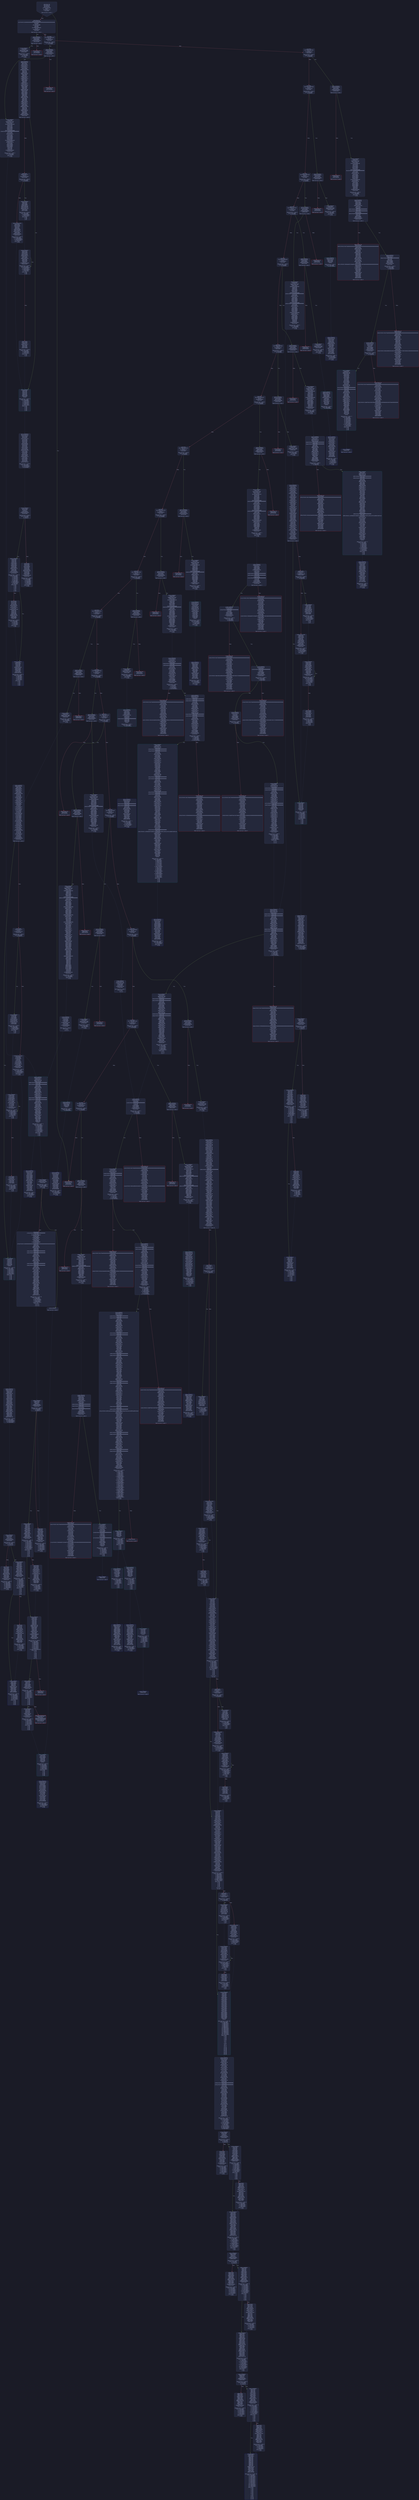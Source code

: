 digraph G {
    node [shape=box, style="filled, rounded", color="#565f89", fontcolor="#c0caf5", fontname="Helvetica", fillcolor="#24283b"];
    edge [color="#414868", fontcolor="#c0caf5", fontname="Helvetica"];
    bgcolor="#1a1b26";
    0 [ label = "[00] PUSH1 80
[02] PUSH1 40
[04] MSTORE
[05] PUSH1 04
[07] CALLDATASIZE
[08] LT
[09] PUSH2 0107
[0c] JUMPI

Stack size req: 0, sizeΔ: 0
" shape = invhouse]
    1 [ label = "[0d] PUSH1 00
[0f] CALLDATALOAD
[10] PUSH29 0100000000000000000000000000000000000000000000000000000000
[2e] SWAP1
[2f] DIV
[30] PUSH4 ffffffff
[35] AND
[36] DUP1
[37] PUSH4 06fdde03
[3c] EQ
[3d] PUSH2 010c
[40] JUMPI

Stack size req: 0, sizeΔ: 1
"]
    2 [ label = "[41] DUP1
[42] PUSH4 095ea7b3
[47] EQ
[48] PUSH2 019c
[4b] JUMPI

Stack size req: 1, sizeΔ: 0
Entry->Op usage:
	0->71:EQ:1
"]
    3 [ label = "[4c] DUP1
[4d] PUSH4 13fe2de0
[52] EQ
[53] PUSH2 0201
[56] JUMPI

Stack size req: 1, sizeΔ: 0
Entry->Op usage:
	0->82:EQ:1
"]
    4 [ label = "[57] DUP1
[58] PUSH4 18160ddd
[5d] EQ
[5e] PUSH2 024e
[61] JUMPI

Stack size req: 1, sizeΔ: 0
Entry->Op usage:
	0->93:EQ:1
"]
    5 [ label = "[62] DUP1
[63] PUSH4 23b872dd
[68] EQ
[69] PUSH2 0279
[6c] JUMPI

Stack size req: 1, sizeΔ: 0
Entry->Op usage:
	0->104:EQ:1
"]
    6 [ label = "[6d] DUP1
[6e] PUSH4 313ce567
[73] EQ
[74] PUSH2 02fe
[77] JUMPI

Stack size req: 1, sizeΔ: 0
Entry->Op usage:
	0->115:EQ:1
"]
    7 [ label = "[78] DUP1
[79] PUSH4 42966c68
[7e] EQ
[7f] PUSH2 032f
[82] JUMPI

Stack size req: 1, sizeΔ: 0
Entry->Op usage:
	0->126:EQ:1
"]
    8 [ label = "[83] DUP1
[84] PUSH4 54fd4d50
[89] EQ
[8a] PUSH2 0374
[8d] JUMPI

Stack size req: 1, sizeΔ: 0
Entry->Op usage:
	0->137:EQ:1
"]
    9 [ label = "[8e] DUP1
[8f] PUSH4 62c06767
[94] EQ
[95] PUSH2 0404
[98] JUMPI

Stack size req: 1, sizeΔ: 0
Entry->Op usage:
	0->148:EQ:1
"]
    10 [ label = "[99] DUP1
[9a] PUSH4 70a08231
[9f] EQ
[a0] PUSH2 0471
[a3] JUMPI

Stack size req: 1, sizeΔ: 0
Entry->Op usage:
	0->159:EQ:1
"]
    11 [ label = "[a4] DUP1
[a5] PUSH4 79cc6790
[aa] EQ
[ab] PUSH2 04c8
[ae] JUMPI

Stack size req: 1, sizeΔ: 0
Entry->Op usage:
	0->170:EQ:1
"]
    12 [ label = "[af] DUP1
[b0] PUSH4 8da5cb5b
[b5] EQ
[b6] PUSH2 052d
[b9] JUMPI

Stack size req: 1, sizeΔ: 0
Entry->Op usage:
	0->181:EQ:1
"]
    13 [ label = "[ba] DUP1
[bb] PUSH4 95d89b41
[c0] EQ
[c1] PUSH2 0584
[c4] JUMPI

Stack size req: 1, sizeΔ: 0
Entry->Op usage:
	0->192:EQ:1
"]
    14 [ label = "[c5] DUP1
[c6] PUSH4 a9059cbb
[cb] EQ
[cc] PUSH2 0614
[cf] JUMPI

Stack size req: 1, sizeΔ: 0
Entry->Op usage:
	0->203:EQ:1
"]
    15 [ label = "[d0] DUP1
[d1] PUSH4 cae9ca51
[d6] EQ
[d7] PUSH2 0679
[da] JUMPI

Stack size req: 1, sizeΔ: 0
Entry->Op usage:
	0->214:EQ:1
"]
    16 [ label = "[db] DUP1
[dc] PUSH4 cea1fa04
[e1] EQ
[e2] PUSH2 0724
[e5] JUMPI

Stack size req: 1, sizeΔ: 0
Entry->Op usage:
	0->225:EQ:1
"]
    17 [ label = "[e6] DUP1
[e7] PUSH4 d2786ba4
[ec] EQ
[ed] PUSH2 074f
[f0] JUMPI

Stack size req: 1, sizeΔ: 0
Entry->Op usage:
	0->236:EQ:1
"]
    18 [ label = "[f1] DUP1
[f2] PUSH4 dd62ed3e
[f7] EQ
[f8] PUSH2 0905
[fb] JUMPI

Stack size req: 1, sizeΔ: 0
Entry->Op usage:
	0->247:EQ:1
"]
    19 [ label = "[fc] DUP1
[fd] PUSH4 f2fde38b
[0102] EQ
[0103] PUSH2 097c
[0106] JUMPI

Stack size req: 1, sizeΔ: 0
Entry->Op usage:
	0->258:EQ:1
"]
    20 [ label = "[0107] JUMPDEST
[0108] PUSH1 00
[010a] DUP1
[010b] REVERT

Stack size req: 0, sizeΔ: 0
" color = "red"]
    21 [ label = "[010c] JUMPDEST
[010d] CALLVALUE
[010e] DUP1
[010f] ISZERO
[0110] PUSH2 0118
[0113] JUMPI

Stack size req: 0, sizeΔ: 1
"]
    22 [ label = "[0114] PUSH1 00
[0116] DUP1
[0117] REVERT

Stack size req: 0, sizeΔ: 0
" color = "red"]
    23 [ label = "[0118] JUMPDEST
[0119] POP
[011a] PUSH2 0121
[011d] PUSH2 09bf
[0120] JUMP

Stack size req: 1, sizeΔ: 0
Entry->Op usage:
	0->281:POP:0
Entry->Exit:
	0->😵
"]
    24 [ label = "[0121] JUMPDEST
[0122] PUSH1 40
[0124] MLOAD
[0125] DUP1
[0126] DUP1
[0127] PUSH1 20
[0129] ADD
[012a] DUP3
[012b] DUP2
[012c] SUB
[012d] DUP3
[012e] MSTORE
[012f] DUP4
[0130] DUP2
[0131] DUP2
[0132] MLOAD
[0133] DUP2
[0134] MSTORE
[0135] PUSH1 20
[0137] ADD
[0138] SWAP2
[0139] POP
[013a] DUP1
[013b] MLOAD
[013c] SWAP1
[013d] PUSH1 20
[013f] ADD
[0140] SWAP1
[0141] DUP1
[0142] DUP4
[0143] DUP4
[0144] PUSH1 00

Stack size req: 1, sizeΔ: 9
Entry->Op usage:
	0->306:MLOAD:0
	0->315:MLOAD:0
	0->319:ADD:1
"]
    25 [ label = "[0146] JUMPDEST
[0147] DUP4
[0148] DUP2
[0149] LT
[014a] ISZERO
[014b] PUSH2 0161
[014e] JUMPI

Stack size req: 4, sizeΔ: 0
Entry->Op usage:
	0->329:LT:0
	3->329:LT:1
"]
    26 [ label = "[014f] DUP1
[0150] DUP3
[0151] ADD
[0152] MLOAD
[0153] DUP2
[0154] DUP5
[0155] ADD
[0156] MSTORE
[0157] PUSH1 20
[0159] DUP2
[015a] ADD
[015b] SWAP1
[015c] POP
[015d] PUSH2 0146
[0160] JUMP

Stack size req: 3, sizeΔ: 0
Entry->Op usage:
	0->337:ADD:1
	0->341:ADD:1
	0->346:ADD:0
	0->348:POP:0
	1->337:ADD:0
	2->341:ADD:0
Entry->Exit:
	0->😵
"]
    27 [ label = "[0161] JUMPDEST
[0162] POP
[0163] POP
[0164] POP
[0165] POP
[0166] SWAP1
[0167] POP
[0168] SWAP1
[0169] DUP2
[016a] ADD
[016b] SWAP1
[016c] PUSH1 1f
[016e] AND
[016f] DUP1
[0170] ISZERO
[0171] PUSH2 018e
[0174] JUMPI

Stack size req: 7, sizeΔ: -5
Entry->Op usage:
	0->354:POP:0
	1->355:POP:0
	2->356:POP:0
	3->357:POP:0
	4->362:ADD:0
	4->366:AND:1
	4->368:ISZERO:0
	5->359:POP:0
	6->362:ADD:1
Entry->Exit:
	0->😵
	1->😵
	2->😵
	3->😵
	4->0
	5->😵
	6->😵
"]
    28 [ label = "[0175] DUP1
[0176] DUP3
[0177] SUB
[0178] DUP1
[0179] MLOAD
[017a] PUSH1 01
[017c] DUP4
[017d] PUSH1 20
[017f] SUB
[0180] PUSH2 0100
[0183] EXP
[0184] SUB
[0185] NOT
[0186] AND
[0187] DUP2
[0188] MSTORE
[0189] PUSH1 20
[018b] ADD
[018c] SWAP2
[018d] POP

Stack size req: 2, sizeΔ: 0
Entry->Op usage:
	0->375:SUB:1
	0->383:SUB:1
	1->375:SUB:0
	1->397:POP:0
Entry->Exit:
	1->😵
"]
    29 [ label = "[018e] JUMPDEST
[018f] POP
[0190] SWAP3
[0191] POP
[0192] POP
[0193] POP
[0194] PUSH1 40
[0196] MLOAD
[0197] DUP1
[0198] SWAP2
[0199] SUB
[019a] SWAP1
[019b] RETURN

Stack size req: 5, sizeΔ: -5
Entry->Op usage:
	0->399:POP:0
	1->409:SUB:0
	2->402:POP:0
	3->403:POP:0
	4->401:POP:0
Entry->Exit:
	0->😵
	1->😵
	2->😵
	3->😵
	4->😵
" color = "darkblue"]
    30 [ label = "[019c] JUMPDEST
[019d] CALLVALUE
[019e] DUP1
[019f] ISZERO
[01a0] PUSH2 01a8
[01a3] JUMPI

Stack size req: 0, sizeΔ: 1
"]
    31 [ label = "[01a4] PUSH1 00
[01a6] DUP1
[01a7] REVERT

Stack size req: 0, sizeΔ: 0
" color = "red"]
    32 [ label = "[01a8] JUMPDEST
[01a9] POP
[01aa] PUSH2 01e7
[01ad] PUSH1 04
[01af] DUP1
[01b0] CALLDATASIZE
[01b1] SUB
[01b2] DUP2
[01b3] ADD
[01b4] SWAP1
[01b5] DUP1
[01b6] DUP1
[01b7] CALLDATALOAD
[01b8] PUSH20 ffffffffffffffffffffffffffffffffffffffff
[01cd] AND
[01ce] SWAP1
[01cf] PUSH1 20
[01d1] ADD
[01d2] SWAP1
[01d3] SWAP3
[01d4] SWAP2
[01d5] SWAP1
[01d6] DUP1
[01d7] CALLDATALOAD
[01d8] SWAP1
[01d9] PUSH1 20
[01db] ADD
[01dc] SWAP1
[01dd] SWAP3
[01de] SWAP2
[01df] SWAP1
[01e0] POP
[01e1] POP
[01e2] POP
[01e3] PUSH2 0a5d
[01e6] JUMP

Stack size req: 1, sizeΔ: 2
Entry->Op usage:
	0->425:POP:0
Entry->Exit:
	0->😵
"]
    33 [ label = "[01e7] JUMPDEST
[01e8] PUSH1 40
[01ea] MLOAD
[01eb] DUP1
[01ec] DUP3
[01ed] ISZERO
[01ee] ISZERO
[01ef] ISZERO
[01f0] ISZERO
[01f1] DUP2
[01f2] MSTORE
[01f3] PUSH1 20
[01f5] ADD
[01f6] SWAP2
[01f7] POP
[01f8] POP
[01f9] PUSH1 40
[01fb] MLOAD
[01fc] DUP1
[01fd] SWAP2
[01fe] SUB
[01ff] SWAP1
[0200] RETURN

Stack size req: 1, sizeΔ: -1
Entry->Op usage:
	0->493:ISZERO:0
	0->503:POP:0
Entry->Exit:
	0->😵
" color = "darkblue"]
    34 [ label = "[0201] JUMPDEST
[0202] CALLVALUE
[0203] DUP1
[0204] ISZERO
[0205] PUSH2 020d
[0208] JUMPI

Stack size req: 0, sizeΔ: 1
"]
    35 [ label = "[0209] PUSH1 00
[020b] DUP1
[020c] REVERT

Stack size req: 0, sizeΔ: 0
" color = "red"]
    36 [ label = "[020d] JUMPDEST
[020e] POP
[020f] PUSH2 024c
[0212] PUSH1 04
[0214] DUP1
[0215] CALLDATASIZE
[0216] SUB
[0217] DUP2
[0218] ADD
[0219] SWAP1
[021a] DUP1
[021b] DUP1
[021c] CALLDATALOAD
[021d] PUSH20 ffffffffffffffffffffffffffffffffffffffff
[0232] AND
[0233] SWAP1
[0234] PUSH1 20
[0236] ADD
[0237] SWAP1
[0238] SWAP3
[0239] SWAP2
[023a] SWAP1
[023b] DUP1
[023c] CALLDATALOAD
[023d] SWAP1
[023e] PUSH1 20
[0240] ADD
[0241] SWAP1
[0242] SWAP3
[0243] SWAP2
[0244] SWAP1
[0245] POP
[0246] POP
[0247] POP
[0248] PUSH2 0aea
[024b] JUMP

Stack size req: 1, sizeΔ: 2
Entry->Op usage:
	0->526:POP:0
Entry->Exit:
	0->😵
"]
    37 [ label = "[024c] JUMPDEST
[024d] STOP

Stack size req: 0, sizeΔ: 0
" color = "darkblue"]
    38 [ label = "[024e] JUMPDEST
[024f] CALLVALUE
[0250] DUP1
[0251] ISZERO
[0252] PUSH2 025a
[0255] JUMPI

Stack size req: 0, sizeΔ: 1
"]
    39 [ label = "[0256] PUSH1 00
[0258] DUP1
[0259] REVERT

Stack size req: 0, sizeΔ: 0
" color = "red"]
    40 [ label = "[025a] JUMPDEST
[025b] POP
[025c] PUSH2 0263
[025f] PUSH2 0d18
[0262] JUMP

Stack size req: 1, sizeΔ: 0
Entry->Op usage:
	0->603:POP:0
Entry->Exit:
	0->😵
"]
    41 [ label = "[0263] JUMPDEST
[0264] PUSH1 40
[0266] MLOAD
[0267] DUP1
[0268] DUP3
[0269] DUP2
[026a] MSTORE
[026b] PUSH1 20
[026d] ADD
[026e] SWAP2
[026f] POP
[0270] POP
[0271] PUSH1 40
[0273] MLOAD
[0274] DUP1
[0275] SWAP2
[0276] SUB
[0277] SWAP1
[0278] RETURN

Stack size req: 1, sizeΔ: -1
Entry->Op usage:
	0->618:MSTORE:1
	0->623:POP:0
Entry->Exit:
	0->😵
" color = "darkblue"]
    42 [ label = "[0279] JUMPDEST
[027a] CALLVALUE
[027b] DUP1
[027c] ISZERO
[027d] PUSH2 0285
[0280] JUMPI

Stack size req: 0, sizeΔ: 1
"]
    43 [ label = "[0281] PUSH1 00
[0283] DUP1
[0284] REVERT

Stack size req: 0, sizeΔ: 0
" color = "red"]
    44 [ label = "[0285] JUMPDEST
[0286] POP
[0287] PUSH2 02e4
[028a] PUSH1 04
[028c] DUP1
[028d] CALLDATASIZE
[028e] SUB
[028f] DUP2
[0290] ADD
[0291] SWAP1
[0292] DUP1
[0293] DUP1
[0294] CALLDATALOAD
[0295] PUSH20 ffffffffffffffffffffffffffffffffffffffff
[02aa] AND
[02ab] SWAP1
[02ac] PUSH1 20
[02ae] ADD
[02af] SWAP1
[02b0] SWAP3
[02b1] SWAP2
[02b2] SWAP1
[02b3] DUP1
[02b4] CALLDATALOAD
[02b5] PUSH20 ffffffffffffffffffffffffffffffffffffffff
[02ca] AND
[02cb] SWAP1
[02cc] PUSH1 20
[02ce] ADD
[02cf] SWAP1
[02d0] SWAP3
[02d1] SWAP2
[02d2] SWAP1
[02d3] DUP1
[02d4] CALLDATALOAD
[02d5] SWAP1
[02d6] PUSH1 20
[02d8] ADD
[02d9] SWAP1
[02da] SWAP3
[02db] SWAP2
[02dc] SWAP1
[02dd] POP
[02de] POP
[02df] POP
[02e0] PUSH2 0d1e
[02e3] JUMP

Stack size req: 1, sizeΔ: 3
Entry->Op usage:
	0->646:POP:0
Entry->Exit:
	0->😵
"]
    45 [ label = "[02e4] JUMPDEST
[02e5] PUSH1 40
[02e7] MLOAD
[02e8] DUP1
[02e9] DUP3
[02ea] ISZERO
[02eb] ISZERO
[02ec] ISZERO
[02ed] ISZERO
[02ee] DUP2
[02ef] MSTORE
[02f0] PUSH1 20
[02f2] ADD
[02f3] SWAP2
[02f4] POP
[02f5] POP
[02f6] PUSH1 40
[02f8] MLOAD
[02f9] DUP1
[02fa] SWAP2
[02fb] SUB
[02fc] SWAP1
[02fd] RETURN

Stack size req: 1, sizeΔ: -1
Entry->Op usage:
	0->746:ISZERO:0
	0->756:POP:0
Entry->Exit:
	0->😵
" color = "darkblue"]
    46 [ label = "[02fe] JUMPDEST
[02ff] CALLVALUE
[0300] DUP1
[0301] ISZERO
[0302] PUSH2 030a
[0305] JUMPI

Stack size req: 0, sizeΔ: 1
"]
    47 [ label = "[0306] PUSH1 00
[0308] DUP1
[0309] REVERT

Stack size req: 0, sizeΔ: 0
" color = "red"]
    48 [ label = "[030a] JUMPDEST
[030b] POP
[030c] PUSH2 0313
[030f] PUSH2 0eb4
[0312] JUMP

Stack size req: 1, sizeΔ: 0
Entry->Op usage:
	0->779:POP:0
Entry->Exit:
	0->😵
"]
    49 [ label = "[0313] JUMPDEST
[0314] PUSH1 40
[0316] MLOAD
[0317] DUP1
[0318] DUP3
[0319] PUSH1 ff
[031b] AND
[031c] PUSH1 ff
[031e] AND
[031f] DUP2
[0320] MSTORE
[0321] PUSH1 20
[0323] ADD
[0324] SWAP2
[0325] POP
[0326] POP
[0327] PUSH1 40
[0329] MLOAD
[032a] DUP1
[032b] SWAP2
[032c] SUB
[032d] SWAP1
[032e] RETURN

Stack size req: 1, sizeΔ: -1
Entry->Op usage:
	0->795:AND:1
	0->798:AND:1
	0->800:MSTORE:1
	0->805:POP:0
Entry->Exit:
	0->😵
" color = "darkblue"]
    50 [ label = "[032f] JUMPDEST
[0330] CALLVALUE
[0331] DUP1
[0332] ISZERO
[0333] PUSH2 033b
[0336] JUMPI

Stack size req: 0, sizeΔ: 1
"]
    51 [ label = "[0337] PUSH1 00
[0339] DUP1
[033a] REVERT

Stack size req: 0, sizeΔ: 0
" color = "red"]
    52 [ label = "[033b] JUMPDEST
[033c] POP
[033d] PUSH2 035a
[0340] PUSH1 04
[0342] DUP1
[0343] CALLDATASIZE
[0344] SUB
[0345] DUP2
[0346] ADD
[0347] SWAP1
[0348] DUP1
[0349] DUP1
[034a] CALLDATALOAD
[034b] SWAP1
[034c] PUSH1 20
[034e] ADD
[034f] SWAP1
[0350] SWAP3
[0351] SWAP2
[0352] SWAP1
[0353] POP
[0354] POP
[0355] POP
[0356] PUSH2 0ec7
[0359] JUMP

Stack size req: 1, sizeΔ: 1
Entry->Op usage:
	0->828:POP:0
Entry->Exit:
	0->😵
"]
    53 [ label = "[035a] JUMPDEST
[035b] PUSH1 40
[035d] MLOAD
[035e] DUP1
[035f] DUP3
[0360] ISZERO
[0361] ISZERO
[0362] ISZERO
[0363] ISZERO
[0364] DUP2
[0365] MSTORE
[0366] PUSH1 20
[0368] ADD
[0369] SWAP2
[036a] POP
[036b] POP
[036c] PUSH1 40
[036e] MLOAD
[036f] DUP1
[0370] SWAP2
[0371] SUB
[0372] SWAP1
[0373] RETURN

Stack size req: 1, sizeΔ: -1
Entry->Op usage:
	0->864:ISZERO:0
	0->874:POP:0
Entry->Exit:
	0->😵
" color = "darkblue"]
    54 [ label = "[0374] JUMPDEST
[0375] CALLVALUE
[0376] DUP1
[0377] ISZERO
[0378] PUSH2 0380
[037b] JUMPI

Stack size req: 0, sizeΔ: 1
"]
    55 [ label = "[037c] PUSH1 00
[037e] DUP1
[037f] REVERT

Stack size req: 0, sizeΔ: 0
" color = "red"]
    56 [ label = "[0380] JUMPDEST
[0381] POP
[0382] PUSH2 0389
[0385] PUSH2 1034
[0388] JUMP

Stack size req: 1, sizeΔ: 0
Entry->Op usage:
	0->897:POP:0
Entry->Exit:
	0->😵
"]
    57 [ label = "[0389] JUMPDEST
[038a] PUSH1 40
[038c] MLOAD
[038d] DUP1
[038e] DUP1
[038f] PUSH1 20
[0391] ADD
[0392] DUP3
[0393] DUP2
[0394] SUB
[0395] DUP3
[0396] MSTORE
[0397] DUP4
[0398] DUP2
[0399] DUP2
[039a] MLOAD
[039b] DUP2
[039c] MSTORE
[039d] PUSH1 20
[039f] ADD
[03a0] SWAP2
[03a1] POP
[03a2] DUP1
[03a3] MLOAD
[03a4] SWAP1
[03a5] PUSH1 20
[03a7] ADD
[03a8] SWAP1
[03a9] DUP1
[03aa] DUP4
[03ab] DUP4
[03ac] PUSH1 00

Stack size req: 1, sizeΔ: 9
Entry->Op usage:
	0->922:MLOAD:0
	0->931:MLOAD:0
	0->935:ADD:1
"]
    58 [ label = "[03ae] JUMPDEST
[03af] DUP4
[03b0] DUP2
[03b1] LT
[03b2] ISZERO
[03b3] PUSH2 03c9
[03b6] JUMPI

Stack size req: 4, sizeΔ: 0
Entry->Op usage:
	0->945:LT:0
	3->945:LT:1
"]
    59 [ label = "[03b7] DUP1
[03b8] DUP3
[03b9] ADD
[03ba] MLOAD
[03bb] DUP2
[03bc] DUP5
[03bd] ADD
[03be] MSTORE
[03bf] PUSH1 20
[03c1] DUP2
[03c2] ADD
[03c3] SWAP1
[03c4] POP
[03c5] PUSH2 03ae
[03c8] JUMP

Stack size req: 3, sizeΔ: 0
Entry->Op usage:
	0->953:ADD:1
	0->957:ADD:1
	0->962:ADD:0
	0->964:POP:0
	1->953:ADD:0
	2->957:ADD:0
Entry->Exit:
	0->😵
"]
    60 [ label = "[03c9] JUMPDEST
[03ca] POP
[03cb] POP
[03cc] POP
[03cd] POP
[03ce] SWAP1
[03cf] POP
[03d0] SWAP1
[03d1] DUP2
[03d2] ADD
[03d3] SWAP1
[03d4] PUSH1 1f
[03d6] AND
[03d7] DUP1
[03d8] ISZERO
[03d9] PUSH2 03f6
[03dc] JUMPI

Stack size req: 7, sizeΔ: -5
Entry->Op usage:
	0->970:POP:0
	1->971:POP:0
	2->972:POP:0
	3->973:POP:0
	4->978:ADD:0
	4->982:AND:1
	4->984:ISZERO:0
	5->975:POP:0
	6->978:ADD:1
Entry->Exit:
	0->😵
	1->😵
	2->😵
	3->😵
	4->0
	5->😵
	6->😵
"]
    61 [ label = "[03dd] DUP1
[03de] DUP3
[03df] SUB
[03e0] DUP1
[03e1] MLOAD
[03e2] PUSH1 01
[03e4] DUP4
[03e5] PUSH1 20
[03e7] SUB
[03e8] PUSH2 0100
[03eb] EXP
[03ec] SUB
[03ed] NOT
[03ee] AND
[03ef] DUP2
[03f0] MSTORE
[03f1] PUSH1 20
[03f3] ADD
[03f4] SWAP2
[03f5] POP

Stack size req: 2, sizeΔ: 0
Entry->Op usage:
	0->991:SUB:1
	0->999:SUB:1
	1->991:SUB:0
	1->1013:POP:0
Entry->Exit:
	1->😵
"]
    62 [ label = "[03f6] JUMPDEST
[03f7] POP
[03f8] SWAP3
[03f9] POP
[03fa] POP
[03fb] POP
[03fc] PUSH1 40
[03fe] MLOAD
[03ff] DUP1
[0400] SWAP2
[0401] SUB
[0402] SWAP1
[0403] RETURN

Stack size req: 5, sizeΔ: -5
Entry->Op usage:
	0->1015:POP:0
	1->1025:SUB:0
	2->1018:POP:0
	3->1019:POP:0
	4->1017:POP:0
Entry->Exit:
	0->😵
	1->😵
	2->😵
	3->😵
	4->😵
" color = "darkblue"]
    63 [ label = "[0404] JUMPDEST
[0405] CALLVALUE
[0406] DUP1
[0407] ISZERO
[0408] PUSH2 0410
[040b] JUMPI

Stack size req: 0, sizeΔ: 1
"]
    64 [ label = "[040c] PUSH1 00
[040e] DUP1
[040f] REVERT

Stack size req: 0, sizeΔ: 0
" color = "red"]
    65 [ label = "[0410] JUMPDEST
[0411] POP
[0412] PUSH2 046f
[0415] PUSH1 04
[0417] DUP1
[0418] CALLDATASIZE
[0419] SUB
[041a] DUP2
[041b] ADD
[041c] SWAP1
[041d] DUP1
[041e] DUP1
[041f] CALLDATALOAD
[0420] PUSH20 ffffffffffffffffffffffffffffffffffffffff
[0435] AND
[0436] SWAP1
[0437] PUSH1 20
[0439] ADD
[043a] SWAP1
[043b] SWAP3
[043c] SWAP2
[043d] SWAP1
[043e] DUP1
[043f] CALLDATALOAD
[0440] PUSH20 ffffffffffffffffffffffffffffffffffffffff
[0455] AND
[0456] SWAP1
[0457] PUSH1 20
[0459] ADD
[045a] SWAP1
[045b] SWAP3
[045c] SWAP2
[045d] SWAP1
[045e] DUP1
[045f] CALLDATALOAD
[0460] SWAP1
[0461] PUSH1 20
[0463] ADD
[0464] SWAP1
[0465] SWAP3
[0466] SWAP2
[0467] SWAP1
[0468] POP
[0469] POP
[046a] POP
[046b] PUSH2 10d2
[046e] JUMP

Stack size req: 1, sizeΔ: 3
Entry->Op usage:
	0->1041:POP:0
Entry->Exit:
	0->😵
"]
    66 [ label = "[046f] JUMPDEST
[0470] STOP

Stack size req: 0, sizeΔ: 0
" color = "darkblue"]
    67 [ label = "[0471] JUMPDEST
[0472] CALLVALUE
[0473] DUP1
[0474] ISZERO
[0475] PUSH2 047d
[0478] JUMPI

Stack size req: 0, sizeΔ: 1
"]
    68 [ label = "[0479] PUSH1 00
[047b] DUP1
[047c] REVERT

Stack size req: 0, sizeΔ: 0
" color = "red"]
    69 [ label = "[047d] JUMPDEST
[047e] POP
[047f] PUSH2 04b2
[0482] PUSH1 04
[0484] DUP1
[0485] CALLDATASIZE
[0486] SUB
[0487] DUP2
[0488] ADD
[0489] SWAP1
[048a] DUP1
[048b] DUP1
[048c] CALLDATALOAD
[048d] PUSH20 ffffffffffffffffffffffffffffffffffffffff
[04a2] AND
[04a3] SWAP1
[04a4] PUSH1 20
[04a6] ADD
[04a7] SWAP1
[04a8] SWAP3
[04a9] SWAP2
[04aa] SWAP1
[04ab] POP
[04ac] POP
[04ad] POP
[04ae] PUSH2 13c8
[04b1] JUMP

Stack size req: 1, sizeΔ: 1
Entry->Op usage:
	0->1150:POP:0
Entry->Exit:
	0->😵
"]
    70 [ label = "[04b2] JUMPDEST
[04b3] PUSH1 40
[04b5] MLOAD
[04b6] DUP1
[04b7] DUP3
[04b8] DUP2
[04b9] MSTORE
[04ba] PUSH1 20
[04bc] ADD
[04bd] SWAP2
[04be] POP
[04bf] POP
[04c0] PUSH1 40
[04c2] MLOAD
[04c3] DUP1
[04c4] SWAP2
[04c5] SUB
[04c6] SWAP1
[04c7] RETURN

Stack size req: 1, sizeΔ: -1
Entry->Op usage:
	0->1209:MSTORE:1
	0->1214:POP:0
Entry->Exit:
	0->😵
" color = "darkblue"]
    71 [ label = "[04c8] JUMPDEST
[04c9] CALLVALUE
[04ca] DUP1
[04cb] ISZERO
[04cc] PUSH2 04d4
[04cf] JUMPI

Stack size req: 0, sizeΔ: 1
"]
    72 [ label = "[04d0] PUSH1 00
[04d2] DUP1
[04d3] REVERT

Stack size req: 0, sizeΔ: 0
" color = "red"]
    73 [ label = "[04d4] JUMPDEST
[04d5] POP
[04d6] PUSH2 0513
[04d9] PUSH1 04
[04db] DUP1
[04dc] CALLDATASIZE
[04dd] SUB
[04de] DUP2
[04df] ADD
[04e0] SWAP1
[04e1] DUP1
[04e2] DUP1
[04e3] CALLDATALOAD
[04e4] PUSH20 ffffffffffffffffffffffffffffffffffffffff
[04f9] AND
[04fa] SWAP1
[04fb] PUSH1 20
[04fd] ADD
[04fe] SWAP1
[04ff] SWAP3
[0500] SWAP2
[0501] SWAP1
[0502] DUP1
[0503] CALLDATALOAD
[0504] SWAP1
[0505] PUSH1 20
[0507] ADD
[0508] SWAP1
[0509] SWAP3
[050a] SWAP2
[050b] SWAP1
[050c] POP
[050d] POP
[050e] POP
[050f] PUSH2 13e0
[0512] JUMP

Stack size req: 1, sizeΔ: 2
Entry->Op usage:
	0->1237:POP:0
Entry->Exit:
	0->😵
"]
    74 [ label = "[0513] JUMPDEST
[0514] PUSH1 40
[0516] MLOAD
[0517] DUP1
[0518] DUP3
[0519] ISZERO
[051a] ISZERO
[051b] ISZERO
[051c] ISZERO
[051d] DUP2
[051e] MSTORE
[051f] PUSH1 20
[0521] ADD
[0522] SWAP2
[0523] POP
[0524] POP
[0525] PUSH1 40
[0527] MLOAD
[0528] DUP1
[0529] SWAP2
[052a] SUB
[052b] SWAP1
[052c] RETURN

Stack size req: 1, sizeΔ: -1
Entry->Op usage:
	0->1305:ISZERO:0
	0->1315:POP:0
Entry->Exit:
	0->😵
" color = "darkblue"]
    75 [ label = "[052d] JUMPDEST
[052e] CALLVALUE
[052f] DUP1
[0530] ISZERO
[0531] PUSH2 0539
[0534] JUMPI

Stack size req: 0, sizeΔ: 1
"]
    76 [ label = "[0535] PUSH1 00
[0537] DUP1
[0538] REVERT

Stack size req: 0, sizeΔ: 0
" color = "red"]
    77 [ label = "[0539] JUMPDEST
[053a] POP
[053b] PUSH2 0542
[053e] PUSH2 16cc
[0541] JUMP

Stack size req: 1, sizeΔ: 0
Entry->Op usage:
	0->1338:POP:0
Entry->Exit:
	0->😵
"]
    78 [ label = "[0542] JUMPDEST
[0543] PUSH1 40
[0545] MLOAD
[0546] DUP1
[0547] DUP3
[0548] PUSH20 ffffffffffffffffffffffffffffffffffffffff
[055d] AND
[055e] PUSH20 ffffffffffffffffffffffffffffffffffffffff
[0573] AND
[0574] DUP2
[0575] MSTORE
[0576] PUSH1 20
[0578] ADD
[0579] SWAP2
[057a] POP
[057b] POP
[057c] PUSH1 40
[057e] MLOAD
[057f] DUP1
[0580] SWAP2
[0581] SUB
[0582] SWAP1
[0583] RETURN

Stack size req: 1, sizeΔ: -1
Entry->Op usage:
	0->1373:AND:1
	0->1395:AND:1
	0->1397:MSTORE:1
	0->1402:POP:0
Entry->Exit:
	0->😵
" color = "darkblue"]
    79 [ label = "[0584] JUMPDEST
[0585] CALLVALUE
[0586] DUP1
[0587] ISZERO
[0588] PUSH2 0590
[058b] JUMPI

Stack size req: 0, sizeΔ: 1
"]
    80 [ label = "[058c] PUSH1 00
[058e] DUP1
[058f] REVERT

Stack size req: 0, sizeΔ: 0
" color = "red"]
    81 [ label = "[0590] JUMPDEST
[0591] POP
[0592] PUSH2 0599
[0595] PUSH2 16f1
[0598] JUMP

Stack size req: 1, sizeΔ: 0
Entry->Op usage:
	0->1425:POP:0
Entry->Exit:
	0->😵
"]
    82 [ label = "[0599] JUMPDEST
[059a] PUSH1 40
[059c] MLOAD
[059d] DUP1
[059e] DUP1
[059f] PUSH1 20
[05a1] ADD
[05a2] DUP3
[05a3] DUP2
[05a4] SUB
[05a5] DUP3
[05a6] MSTORE
[05a7] DUP4
[05a8] DUP2
[05a9] DUP2
[05aa] MLOAD
[05ab] DUP2
[05ac] MSTORE
[05ad] PUSH1 20
[05af] ADD
[05b0] SWAP2
[05b1] POP
[05b2] DUP1
[05b3] MLOAD
[05b4] SWAP1
[05b5] PUSH1 20
[05b7] ADD
[05b8] SWAP1
[05b9] DUP1
[05ba] DUP4
[05bb] DUP4
[05bc] PUSH1 00

Stack size req: 1, sizeΔ: 9
Entry->Op usage:
	0->1450:MLOAD:0
	0->1459:MLOAD:0
	0->1463:ADD:1
"]
    83 [ label = "[05be] JUMPDEST
[05bf] DUP4
[05c0] DUP2
[05c1] LT
[05c2] ISZERO
[05c3] PUSH2 05d9
[05c6] JUMPI

Stack size req: 4, sizeΔ: 0
Entry->Op usage:
	0->1473:LT:0
	3->1473:LT:1
"]
    84 [ label = "[05c7] DUP1
[05c8] DUP3
[05c9] ADD
[05ca] MLOAD
[05cb] DUP2
[05cc] DUP5
[05cd] ADD
[05ce] MSTORE
[05cf] PUSH1 20
[05d1] DUP2
[05d2] ADD
[05d3] SWAP1
[05d4] POP
[05d5] PUSH2 05be
[05d8] JUMP

Stack size req: 3, sizeΔ: 0
Entry->Op usage:
	0->1481:ADD:1
	0->1485:ADD:1
	0->1490:ADD:0
	0->1492:POP:0
	1->1481:ADD:0
	2->1485:ADD:0
Entry->Exit:
	0->😵
"]
    85 [ label = "[05d9] JUMPDEST
[05da] POP
[05db] POP
[05dc] POP
[05dd] POP
[05de] SWAP1
[05df] POP
[05e0] SWAP1
[05e1] DUP2
[05e2] ADD
[05e3] SWAP1
[05e4] PUSH1 1f
[05e6] AND
[05e7] DUP1
[05e8] ISZERO
[05e9] PUSH2 0606
[05ec] JUMPI

Stack size req: 7, sizeΔ: -5
Entry->Op usage:
	0->1498:POP:0
	1->1499:POP:0
	2->1500:POP:0
	3->1501:POP:0
	4->1506:ADD:0
	4->1510:AND:1
	4->1512:ISZERO:0
	5->1503:POP:0
	6->1506:ADD:1
Entry->Exit:
	0->😵
	1->😵
	2->😵
	3->😵
	4->0
	5->😵
	6->😵
"]
    86 [ label = "[05ed] DUP1
[05ee] DUP3
[05ef] SUB
[05f0] DUP1
[05f1] MLOAD
[05f2] PUSH1 01
[05f4] DUP4
[05f5] PUSH1 20
[05f7] SUB
[05f8] PUSH2 0100
[05fb] EXP
[05fc] SUB
[05fd] NOT
[05fe] AND
[05ff] DUP2
[0600] MSTORE
[0601] PUSH1 20
[0603] ADD
[0604] SWAP2
[0605] POP

Stack size req: 2, sizeΔ: 0
Entry->Op usage:
	0->1519:SUB:1
	0->1527:SUB:1
	1->1519:SUB:0
	1->1541:POP:0
Entry->Exit:
	1->😵
"]
    87 [ label = "[0606] JUMPDEST
[0607] POP
[0608] SWAP3
[0609] POP
[060a] POP
[060b] POP
[060c] PUSH1 40
[060e] MLOAD
[060f] DUP1
[0610] SWAP2
[0611] SUB
[0612] SWAP1
[0613] RETURN

Stack size req: 5, sizeΔ: -5
Entry->Op usage:
	0->1543:POP:0
	1->1553:SUB:0
	2->1546:POP:0
	3->1547:POP:0
	4->1545:POP:0
Entry->Exit:
	0->😵
	1->😵
	2->😵
	3->😵
	4->😵
" color = "darkblue"]
    88 [ label = "[0614] JUMPDEST
[0615] CALLVALUE
[0616] DUP1
[0617] ISZERO
[0618] PUSH2 0620
[061b] JUMPI

Stack size req: 0, sizeΔ: 1
"]
    89 [ label = "[061c] PUSH1 00
[061e] DUP1
[061f] REVERT

Stack size req: 0, sizeΔ: 0
" color = "red"]
    90 [ label = "[0620] JUMPDEST
[0621] POP
[0622] PUSH2 065f
[0625] PUSH1 04
[0627] DUP1
[0628] CALLDATASIZE
[0629] SUB
[062a] DUP2
[062b] ADD
[062c] SWAP1
[062d] DUP1
[062e] DUP1
[062f] CALLDATALOAD
[0630] PUSH20 ffffffffffffffffffffffffffffffffffffffff
[0645] AND
[0646] SWAP1
[0647] PUSH1 20
[0649] ADD
[064a] SWAP1
[064b] SWAP3
[064c] SWAP2
[064d] SWAP1
[064e] DUP1
[064f] CALLDATALOAD
[0650] SWAP1
[0651] PUSH1 20
[0653] ADD
[0654] SWAP1
[0655] SWAP3
[0656] SWAP2
[0657] SWAP1
[0658] POP
[0659] POP
[065a] POP
[065b] PUSH2 178f
[065e] JUMP

Stack size req: 1, sizeΔ: 2
Entry->Op usage:
	0->1569:POP:0
Entry->Exit:
	0->😵
"]
    91 [ label = "[065f] JUMPDEST
[0660] PUSH1 40
[0662] MLOAD
[0663] DUP1
[0664] DUP3
[0665] ISZERO
[0666] ISZERO
[0667] ISZERO
[0668] ISZERO
[0669] DUP2
[066a] MSTORE
[066b] PUSH1 20
[066d] ADD
[066e] SWAP2
[066f] POP
[0670] POP
[0671] PUSH1 40
[0673] MLOAD
[0674] DUP1
[0675] SWAP2
[0676] SUB
[0677] SWAP1
[0678] RETURN

Stack size req: 1, sizeΔ: -1
Entry->Op usage:
	0->1637:ISZERO:0
	0->1647:POP:0
Entry->Exit:
	0->😵
" color = "darkblue"]
    92 [ label = "[0679] JUMPDEST
[067a] CALLVALUE
[067b] DUP1
[067c] ISZERO
[067d] PUSH2 0685
[0680] JUMPI

Stack size req: 0, sizeΔ: 1
"]
    93 [ label = "[0681] PUSH1 00
[0683] DUP1
[0684] REVERT

Stack size req: 0, sizeΔ: 0
" color = "red"]
    94 [ label = "[0685] JUMPDEST
[0686] POP
[0687] PUSH2 070a
[068a] PUSH1 04
[068c] DUP1
[068d] CALLDATASIZE
[068e] SUB
[068f] DUP2
[0690] ADD
[0691] SWAP1
[0692] DUP1
[0693] DUP1
[0694] CALLDATALOAD
[0695] PUSH20 ffffffffffffffffffffffffffffffffffffffff
[06aa] AND
[06ab] SWAP1
[06ac] PUSH1 20
[06ae] ADD
[06af] SWAP1
[06b0] SWAP3
[06b1] SWAP2
[06b2] SWAP1
[06b3] DUP1
[06b4] CALLDATALOAD
[06b5] SWAP1
[06b6] PUSH1 20
[06b8] ADD
[06b9] SWAP1
[06ba] SWAP3
[06bb] SWAP2
[06bc] SWAP1
[06bd] DUP1
[06be] CALLDATALOAD
[06bf] SWAP1
[06c0] PUSH1 20
[06c2] ADD
[06c3] SWAP1
[06c4] DUP3
[06c5] ADD
[06c6] DUP1
[06c7] CALLDATALOAD
[06c8] SWAP1
[06c9] PUSH1 20
[06cb] ADD
[06cc] SWAP1
[06cd] DUP1
[06ce] DUP1
[06cf] PUSH1 1f
[06d1] ADD
[06d2] PUSH1 20
[06d4] DUP1
[06d5] SWAP2
[06d6] DIV
[06d7] MUL
[06d8] PUSH1 20
[06da] ADD
[06db] PUSH1 40
[06dd] MLOAD
[06de] SWAP1
[06df] DUP2
[06e0] ADD
[06e1] PUSH1 40
[06e3] MSTORE
[06e4] DUP1
[06e5] SWAP4
[06e6] SWAP3
[06e7] SWAP2
[06e8] SWAP1
[06e9] DUP2
[06ea] DUP2
[06eb] MSTORE
[06ec] PUSH1 20
[06ee] ADD
[06ef] DUP4
[06f0] DUP4
[06f1] DUP1
[06f2] DUP3
[06f3] DUP5
[06f4] CALLDATACOPY
[06f5] DUP3
[06f6] ADD
[06f7] SWAP2
[06f8] POP
[06f9] POP
[06fa] POP
[06fb] POP
[06fc] POP
[06fd] POP
[06fe] SWAP2
[06ff] SWAP3
[0700] SWAP2
[0701] SWAP3
[0702] SWAP1
[0703] POP
[0704] POP
[0705] POP
[0706] PUSH2 17a6
[0709] JUMP

Stack size req: 1, sizeΔ: 3
Entry->Op usage:
	0->1670:POP:0
Entry->Exit:
	0->😵
"]
    95 [ label = "[070a] JUMPDEST
[070b] PUSH1 40
[070d] MLOAD
[070e] DUP1
[070f] DUP3
[0710] ISZERO
[0711] ISZERO
[0712] ISZERO
[0713] ISZERO
[0714] DUP2
[0715] MSTORE
[0716] PUSH1 20
[0718] ADD
[0719] SWAP2
[071a] POP
[071b] POP
[071c] PUSH1 40
[071e] MLOAD
[071f] DUP1
[0720] SWAP2
[0721] SUB
[0722] SWAP1
[0723] RETURN

Stack size req: 1, sizeΔ: -1
Entry->Op usage:
	0->1808:ISZERO:0
	0->1818:POP:0
Entry->Exit:
	0->😵
" color = "darkblue"]
    96 [ label = "[0724] JUMPDEST
[0725] CALLVALUE
[0726] DUP1
[0727] ISZERO
[0728] PUSH2 0730
[072b] JUMPI

Stack size req: 0, sizeΔ: 1
"]
    97 [ label = "[072c] PUSH1 00
[072e] DUP1
[072f] REVERT

Stack size req: 0, sizeΔ: 0
" color = "red"]
    98 [ label = "[0730] JUMPDEST
[0731] POP
[0732] PUSH2 0739
[0735] PUSH2 1929
[0738] JUMP

Stack size req: 1, sizeΔ: 0
Entry->Op usage:
	0->1841:POP:0
Entry->Exit:
	0->😵
"]
    99 [ label = "[0739] JUMPDEST
[073a] PUSH1 40
[073c] MLOAD
[073d] DUP1
[073e] DUP3
[073f] DUP2
[0740] MSTORE
[0741] PUSH1 20
[0743] ADD
[0744] SWAP2
[0745] POP
[0746] POP
[0747] PUSH1 40
[0749] MLOAD
[074a] DUP1
[074b] SWAP2
[074c] SUB
[074d] SWAP1
[074e] RETURN

Stack size req: 1, sizeΔ: -1
Entry->Op usage:
	0->1856:MSTORE:1
	0->1861:POP:0
Entry->Exit:
	0->😵
" color = "darkblue"]
    100 [ label = "[074f] JUMPDEST
[0750] CALLVALUE
[0751] DUP1
[0752] ISZERO
[0753] PUSH2 075b
[0756] JUMPI

Stack size req: 0, sizeΔ: 1
"]
    101 [ label = "[0757] PUSH1 00
[0759] DUP1
[075a] REVERT

Stack size req: 0, sizeΔ: 0
" color = "red"]
    102 [ label = "[075b] JUMPDEST
[075c] POP
[075d] PUSH2 0764
[0760] PUSH2 192f
[0763] JUMP

Stack size req: 1, sizeΔ: 0
Entry->Op usage:
	0->1884:POP:0
Entry->Exit:
	0->😵
"]
    103 [ label = "[0764] JUMPDEST
[0765] PUSH1 40
[0767] MLOAD
[0768] DUP1
[0769] DUP1
[076a] PUSH1 20
[076c] ADD
[076d] DUP1
[076e] PUSH1 20
[0770] ADD
[0771] DUP9
[0772] PUSH1 ff
[0774] AND
[0775] PUSH1 ff
[0777] AND
[0778] DUP2
[0779] MSTORE
[077a] PUSH1 20
[077c] ADD
[077d] DUP8
[077e] DUP2
[077f] MSTORE
[0780] PUSH1 20
[0782] ADD
[0783] DUP1
[0784] PUSH1 20
[0786] ADD
[0787] DUP7
[0788] PUSH20 ffffffffffffffffffffffffffffffffffffffff
[079d] AND
[079e] PUSH20 ffffffffffffffffffffffffffffffffffffffff
[07b3] AND
[07b4] DUP2
[07b5] MSTORE
[07b6] PUSH1 20
[07b8] ADD
[07b9] DUP6
[07ba] DUP2
[07bb] MSTORE
[07bc] PUSH1 20
[07be] ADD
[07bf] DUP5
[07c0] DUP2
[07c1] SUB
[07c2] DUP5
[07c3] MSTORE
[07c4] DUP12
[07c5] DUP2
[07c6] DUP2
[07c7] MLOAD
[07c8] DUP2
[07c9] MSTORE
[07ca] PUSH1 20
[07cc] ADD
[07cd] SWAP2
[07ce] POP
[07cf] DUP1
[07d0] MLOAD
[07d1] SWAP1
[07d2] PUSH1 20
[07d4] ADD
[07d5] SWAP1
[07d6] DUP1
[07d7] DUP4
[07d8] DUP4
[07d9] PUSH1 00

Stack size req: 7, sizeΔ: 11
Entry->Op usage:
	0->1979:MSTORE:1
	1->1949:AND:1
	1->1971:AND:1
	1->1973:MSTORE:1
	3->1919:MSTORE:1
	4->1908:AND:1
	4->1911:AND:1
	4->1913:MSTORE:1
	6->1991:MLOAD:0
	6->2000:MLOAD:0
	6->2004:ADD:1
"]
    104 [ label = "[07db] JUMPDEST
[07dc] DUP4
[07dd] DUP2
[07de] LT
[07df] ISZERO
[07e0] PUSH2 07f6
[07e3] JUMPI

Stack size req: 4, sizeΔ: 0
Entry->Op usage:
	0->2014:LT:0
	3->2014:LT:1
"]
    105 [ label = "[07e4] DUP1
[07e5] DUP3
[07e6] ADD
[07e7] MLOAD
[07e8] DUP2
[07e9] DUP5
[07ea] ADD
[07eb] MSTORE
[07ec] PUSH1 20
[07ee] DUP2
[07ef] ADD
[07f0] SWAP1
[07f1] POP
[07f2] PUSH2 07db
[07f5] JUMP

Stack size req: 3, sizeΔ: 0
Entry->Op usage:
	0->2022:ADD:1
	0->2026:ADD:1
	0->2031:ADD:0
	0->2033:POP:0
	1->2022:ADD:0
	2->2026:ADD:0
Entry->Exit:
	0->😵
"]
    106 [ label = "[07f6] JUMPDEST
[07f7] POP
[07f8] POP
[07f9] POP
[07fa] POP
[07fb] SWAP1
[07fc] POP
[07fd] SWAP1
[07fe] DUP2
[07ff] ADD
[0800] SWAP1
[0801] PUSH1 1f
[0803] AND
[0804] DUP1
[0805] ISZERO
[0806] PUSH2 0823
[0809] JUMPI

Stack size req: 7, sizeΔ: -5
Entry->Op usage:
	0->2039:POP:0
	1->2040:POP:0
	2->2041:POP:0
	3->2042:POP:0
	4->2047:ADD:0
	4->2051:AND:1
	4->2053:ISZERO:0
	5->2044:POP:0
	6->2047:ADD:1
Entry->Exit:
	0->😵
	1->😵
	2->😵
	3->😵
	4->0
	5->😵
	6->😵
"]
    107 [ label = "[080a] DUP1
[080b] DUP3
[080c] SUB
[080d] DUP1
[080e] MLOAD
[080f] PUSH1 01
[0811] DUP4
[0812] PUSH1 20
[0814] SUB
[0815] PUSH2 0100
[0818] EXP
[0819] SUB
[081a] NOT
[081b] AND
[081c] DUP2
[081d] MSTORE
[081e] PUSH1 20
[0820] ADD
[0821] SWAP2
[0822] POP

Stack size req: 2, sizeΔ: 0
Entry->Op usage:
	0->2060:SUB:1
	0->2068:SUB:1
	1->2060:SUB:0
	1->2082:POP:0
Entry->Exit:
	1->😵
"]
    108 [ label = "[0823] JUMPDEST
[0824] POP
[0825] DUP5
[0826] DUP2
[0827] SUB
[0828] DUP4
[0829] MSTORE
[082a] DUP11
[082b] DUP2
[082c] DUP2
[082d] MLOAD
[082e] DUP2
[082f] MSTORE
[0830] PUSH1 20
[0832] ADD
[0833] SWAP2
[0834] POP
[0835] DUP1
[0836] MLOAD
[0837] SWAP1
[0838] PUSH1 20
[083a] ADD
[083b] SWAP1
[083c] DUP1
[083d] DUP4
[083e] DUP4
[083f] PUSH1 00

Stack size req: 12, sizeΔ: 5
Entry->Op usage:
	0->2084:POP:0
	1->2087:SUB:0
	1->2095:MSTORE:0
	1->2098:ADD:1
	1->2100:POP:0
	3->2089:MSTORE:0
	5->2087:SUB:1
	11->2093:MLOAD:0
	11->2102:MLOAD:0
	11->2106:ADD:1
Entry->Exit:
	0->😵
	1->😵
"]
    109 [ label = "[0841] JUMPDEST
[0842] DUP4
[0843] DUP2
[0844] LT
[0845] ISZERO
[0846] PUSH2 085c
[0849] JUMPI

Stack size req: 4, sizeΔ: 0
Entry->Op usage:
	0->2116:LT:0
	3->2116:LT:1
"]
    110 [ label = "[084a] DUP1
[084b] DUP3
[084c] ADD
[084d] MLOAD
[084e] DUP2
[084f] DUP5
[0850] ADD
[0851] MSTORE
[0852] PUSH1 20
[0854] DUP2
[0855] ADD
[0856] SWAP1
[0857] POP
[0858] PUSH2 0841
[085b] JUMP

Stack size req: 3, sizeΔ: 0
Entry->Op usage:
	0->2124:ADD:1
	0->2128:ADD:1
	0->2133:ADD:0
	0->2135:POP:0
	1->2124:ADD:0
	2->2128:ADD:0
Entry->Exit:
	0->😵
"]
    111 [ label = "[085c] JUMPDEST
[085d] POP
[085e] POP
[085f] POP
[0860] POP
[0861] SWAP1
[0862] POP
[0863] SWAP1
[0864] DUP2
[0865] ADD
[0866] SWAP1
[0867] PUSH1 1f
[0869] AND
[086a] DUP1
[086b] ISZERO
[086c] PUSH2 0889
[086f] JUMPI

Stack size req: 7, sizeΔ: -5
Entry->Op usage:
	0->2141:POP:0
	1->2142:POP:0
	2->2143:POP:0
	3->2144:POP:0
	4->2149:ADD:0
	4->2153:AND:1
	4->2155:ISZERO:0
	5->2146:POP:0
	6->2149:ADD:1
Entry->Exit:
	0->😵
	1->😵
	2->😵
	3->😵
	4->0
	5->😵
	6->😵
"]
    112 [ label = "[0870] DUP1
[0871] DUP3
[0872] SUB
[0873] DUP1
[0874] MLOAD
[0875] PUSH1 01
[0877] DUP4
[0878] PUSH1 20
[087a] SUB
[087b] PUSH2 0100
[087e] EXP
[087f] SUB
[0880] NOT
[0881] AND
[0882] DUP2
[0883] MSTORE
[0884] PUSH1 20
[0886] ADD
[0887] SWAP2
[0888] POP

Stack size req: 2, sizeΔ: 0
Entry->Op usage:
	0->2162:SUB:1
	0->2170:SUB:1
	1->2162:SUB:0
	1->2184:POP:0
Entry->Exit:
	1->😵
"]
    113 [ label = "[0889] JUMPDEST
[088a] POP
[088b] DUP5
[088c] DUP2
[088d] SUB
[088e] DUP3
[088f] MSTORE
[0890] DUP8
[0891] DUP2
[0892] DUP2
[0893] MLOAD
[0894] DUP2
[0895] MSTORE
[0896] PUSH1 20
[0898] ADD
[0899] SWAP2
[089a] POP
[089b] DUP1
[089c] MLOAD
[089d] SWAP1
[089e] PUSH1 20
[08a0] ADD
[08a1] SWAP1
[08a2] DUP1
[08a3] DUP4
[08a4] DUP4
[08a5] PUSH1 00

Stack size req: 9, sizeΔ: 5
Entry->Op usage:
	0->2186:POP:0
	1->2189:SUB:0
	1->2197:MSTORE:0
	1->2200:ADD:1
	1->2202:POP:0
	2->2191:MSTORE:0
	5->2189:SUB:1
	8->2195:MLOAD:0
	8->2204:MLOAD:0
	8->2208:ADD:1
Entry->Exit:
	0->😵
	1->😵
"]
    114 [ label = "[08a7] JUMPDEST
[08a8] DUP4
[08a9] DUP2
[08aa] LT
[08ab] ISZERO
[08ac] PUSH2 08c2
[08af] JUMPI

Stack size req: 4, sizeΔ: 0
Entry->Op usage:
	0->2218:LT:0
	3->2218:LT:1
"]
    115 [ label = "[08b0] DUP1
[08b1] DUP3
[08b2] ADD
[08b3] MLOAD
[08b4] DUP2
[08b5] DUP5
[08b6] ADD
[08b7] MSTORE
[08b8] PUSH1 20
[08ba] DUP2
[08bb] ADD
[08bc] SWAP1
[08bd] POP
[08be] PUSH2 08a7
[08c1] JUMP

Stack size req: 3, sizeΔ: 0
Entry->Op usage:
	0->2226:ADD:1
	0->2230:ADD:1
	0->2235:ADD:0
	0->2237:POP:0
	1->2226:ADD:0
	2->2230:ADD:0
Entry->Exit:
	0->😵
"]
    116 [ label = "[08c2] JUMPDEST
[08c3] POP
[08c4] POP
[08c5] POP
[08c6] POP
[08c7] SWAP1
[08c8] POP
[08c9] SWAP1
[08ca] DUP2
[08cb] ADD
[08cc] SWAP1
[08cd] PUSH1 1f
[08cf] AND
[08d0] DUP1
[08d1] ISZERO
[08d2] PUSH2 08ef
[08d5] JUMPI

Stack size req: 7, sizeΔ: -5
Entry->Op usage:
	0->2243:POP:0
	1->2244:POP:0
	2->2245:POP:0
	3->2246:POP:0
	4->2251:ADD:0
	4->2255:AND:1
	4->2257:ISZERO:0
	5->2248:POP:0
	6->2251:ADD:1
Entry->Exit:
	0->😵
	1->😵
	2->😵
	3->😵
	4->0
	5->😵
	6->😵
"]
    117 [ label = "[08d6] DUP1
[08d7] DUP3
[08d8] SUB
[08d9] DUP1
[08da] MLOAD
[08db] PUSH1 01
[08dd] DUP4
[08de] PUSH1 20
[08e0] SUB
[08e1] PUSH2 0100
[08e4] EXP
[08e5] SUB
[08e6] NOT
[08e7] AND
[08e8] DUP2
[08e9] MSTORE
[08ea] PUSH1 20
[08ec] ADD
[08ed] SWAP2
[08ee] POP

Stack size req: 2, sizeΔ: 0
Entry->Op usage:
	0->2264:SUB:1
	0->2272:SUB:1
	1->2264:SUB:0
	1->2286:POP:0
Entry->Exit:
	1->😵
"]
    118 [ label = "[08ef] JUMPDEST
[08f0] POP
[08f1] SWAP11
[08f2] POP
[08f3] POP
[08f4] POP
[08f5] POP
[08f6] POP
[08f7] POP
[08f8] POP
[08f9] POP
[08fa] POP
[08fb] POP
[08fc] POP
[08fd] PUSH1 40
[08ff] MLOAD
[0900] DUP1
[0901] SWAP2
[0902] SUB
[0903] SWAP1
[0904] RETURN

Stack size req: 13, sizeΔ: -13
Entry->Op usage:
	0->2288:POP:0
	1->2306:SUB:0
	2->2291:POP:0
	3->2292:POP:0
	4->2293:POP:0
	5->2294:POP:0
	6->2295:POP:0
	7->2296:POP:0
	8->2297:POP:0
	9->2298:POP:0
	10->2299:POP:0
	11->2300:POP:0
	12->2290:POP:0
Entry->Exit:
	0->😵
	1->😵
	2->😵
	3->😵
	4->😵
	5->😵
	6->😵
	7->😵
	8->😵
	9->😵
	10->😵
	11->😵
	12->😵
" color = "darkblue"]
    119 [ label = "[0905] JUMPDEST
[0906] CALLVALUE
[0907] DUP1
[0908] ISZERO
[0909] PUSH2 0911
[090c] JUMPI

Stack size req: 0, sizeΔ: 1
"]
    120 [ label = "[090d] PUSH1 00
[090f] DUP1
[0910] REVERT

Stack size req: 0, sizeΔ: 0
" color = "red"]
    121 [ label = "[0911] JUMPDEST
[0912] POP
[0913] PUSH2 0966
[0916] PUSH1 04
[0918] DUP1
[0919] CALLDATASIZE
[091a] SUB
[091b] DUP2
[091c] ADD
[091d] SWAP1
[091e] DUP1
[091f] DUP1
[0920] CALLDATALOAD
[0921] PUSH20 ffffffffffffffffffffffffffffffffffffffff
[0936] AND
[0937] SWAP1
[0938] PUSH1 20
[093a] ADD
[093b] SWAP1
[093c] SWAP3
[093d] SWAP2
[093e] SWAP1
[093f] DUP1
[0940] CALLDATALOAD
[0941] PUSH20 ffffffffffffffffffffffffffffffffffffffff
[0956] AND
[0957] SWAP1
[0958] PUSH1 20
[095a] ADD
[095b] SWAP1
[095c] SWAP3
[095d] SWAP2
[095e] SWAP1
[095f] POP
[0960] POP
[0961] POP
[0962] PUSH2 1b63
[0965] JUMP

Stack size req: 1, sizeΔ: 2
Entry->Op usage:
	0->2322:POP:0
Entry->Exit:
	0->😵
"]
    122 [ label = "[0966] JUMPDEST
[0967] PUSH1 40
[0969] MLOAD
[096a] DUP1
[096b] DUP3
[096c] DUP2
[096d] MSTORE
[096e] PUSH1 20
[0970] ADD
[0971] SWAP2
[0972] POP
[0973] POP
[0974] PUSH1 40
[0976] MLOAD
[0977] DUP1
[0978] SWAP2
[0979] SUB
[097a] SWAP1
[097b] RETURN

Stack size req: 1, sizeΔ: -1
Entry->Op usage:
	0->2413:MSTORE:1
	0->2418:POP:0
Entry->Exit:
	0->😵
" color = "darkblue"]
    123 [ label = "[097c] JUMPDEST
[097d] CALLVALUE
[097e] DUP1
[097f] ISZERO
[0980] PUSH2 0988
[0983] JUMPI

Stack size req: 0, sizeΔ: 1
"]
    124 [ label = "[0984] PUSH1 00
[0986] DUP1
[0987] REVERT

Stack size req: 0, sizeΔ: 0
" color = "red"]
    125 [ label = "[0988] JUMPDEST
[0989] POP
[098a] PUSH2 09bd
[098d] PUSH1 04
[098f] DUP1
[0990] CALLDATASIZE
[0991] SUB
[0992] DUP2
[0993] ADD
[0994] SWAP1
[0995] DUP1
[0996] DUP1
[0997] CALLDATALOAD
[0998] PUSH20 ffffffffffffffffffffffffffffffffffffffff
[09ad] AND
[09ae] SWAP1
[09af] PUSH1 20
[09b1] ADD
[09b2] SWAP1
[09b3] SWAP3
[09b4] SWAP2
[09b5] SWAP1
[09b6] POP
[09b7] POP
[09b8] POP
[09b9] PUSH2 1b88
[09bc] JUMP

Stack size req: 1, sizeΔ: 1
Entry->Op usage:
	0->2441:POP:0
Entry->Exit:
	0->😵
"]
    126 [ label = "[09bd] JUMPDEST
[09be] STOP

Stack size req: 0, sizeΔ: 0
" color = "darkblue"]
    127 [ label = "[09bf] JUMPDEST
[09c0] PUSH1 01
[09c2] DUP1
[09c3] SLOAD
[09c4] PUSH1 01
[09c6] DUP2
[09c7] PUSH1 01
[09c9] AND
[09ca] ISZERO
[09cb] PUSH2 0100
[09ce] MUL
[09cf] SUB
[09d0] AND
[09d1] PUSH1 02
[09d3] SWAP1
[09d4] DIV
[09d5] DUP1
[09d6] PUSH1 1f
[09d8] ADD
[09d9] PUSH1 20
[09db] DUP1
[09dc] SWAP2
[09dd] DIV
[09de] MUL
[09df] PUSH1 20
[09e1] ADD
[09e2] PUSH1 40
[09e4] MLOAD
[09e5] SWAP1
[09e6] DUP2
[09e7] ADD
[09e8] PUSH1 40
[09ea] MSTORE
[09eb] DUP1
[09ec] SWAP3
[09ed] SWAP2
[09ee] SWAP1
[09ef] DUP2
[09f0] DUP2
[09f1] MSTORE
[09f2] PUSH1 20
[09f4] ADD
[09f5] DUP3
[09f6] DUP1
[09f7] SLOAD
[09f8] PUSH1 01
[09fa] DUP2
[09fb] PUSH1 01
[09fd] AND
[09fe] ISZERO
[09ff] PUSH2 0100
[0a02] MUL
[0a03] SUB
[0a04] AND
[0a05] PUSH1 02
[0a07] SWAP1
[0a08] DIV
[0a09] DUP1
[0a0a] ISZERO
[0a0b] PUSH2 0a55
[0a0e] JUMPI

Stack size req: 0, sizeΔ: 6
"]
    128 [ label = "[0a0f] DUP1
[0a10] PUSH1 1f
[0a12] LT
[0a13] PUSH2 0a2a
[0a16] JUMPI

Stack size req: 1, sizeΔ: 0
Entry->Op usage:
	0->2578:LT:1
"]
    129 [ label = "[0a17] PUSH2 0100
[0a1a] DUP1
[0a1b] DUP4
[0a1c] SLOAD
[0a1d] DIV
[0a1e] MUL
[0a1f] DUP4
[0a20] MSTORE
[0a21] SWAP2
[0a22] PUSH1 20
[0a24] ADD
[0a25] SWAP2
[0a26] PUSH2 0a55
[0a29] JUMP

Stack size req: 3, sizeΔ: 0
Entry->Op usage:
	1->2588:SLOAD:0
	2->2592:MSTORE:0
	2->2596:ADD:1
Entry->Exit:
	2->😵
"]
    130 [ label = "[0a2a] JUMPDEST
[0a2b] DUP3
[0a2c] ADD
[0a2d] SWAP2
[0a2e] SWAP1
[0a2f] PUSH1 00
[0a31] MSTORE
[0a32] PUSH1 20
[0a34] PUSH1 00
[0a36] SHA3
[0a37] SWAP1

Stack size req: 3, sizeΔ: 0
Entry->Op usage:
	0->2604:ADD:1
	1->2609:MSTORE:1
	2->2604:ADD:0
Entry->Exit:
	0->😵
	1->😵
	2->0
"]
    131 [ label = "[0a38] JUMPDEST
[0a39] DUP2
[0a3a] SLOAD
[0a3b] DUP2
[0a3c] MSTORE
[0a3d] SWAP1
[0a3e] PUSH1 01
[0a40] ADD
[0a41] SWAP1
[0a42] PUSH1 20
[0a44] ADD
[0a45] DUP1
[0a46] DUP4
[0a47] GT
[0a48] PUSH2 0a38
[0a4b] JUMPI

Stack size req: 3, sizeΔ: 0
Entry->Op usage:
	0->2620:MSTORE:0
	0->2628:ADD:1
	1->2618:SLOAD:0
	1->2624:ADD:1
	2->2631:GT:0
Entry->Exit:
	0->😵
	1->😵
"]
    132 [ label = "[0a4c] DUP3
[0a4d] SWAP1
[0a4e] SUB
[0a4f] PUSH1 1f
[0a51] AND
[0a52] DUP3
[0a53] ADD
[0a54] SWAP2

Stack size req: 3, sizeΔ: 0
Entry->Op usage:
	0->2638:SUB:0
	2->2638:SUB:1
	2->2643:ADD:0
Entry->Exit:
	0->😵
	2->0
"]
    133 [ label = "[0a55] JUMPDEST
[0a56] POP
[0a57] POP
[0a58] POP
[0a59] POP
[0a5a] POP
[0a5b] DUP2
[0a5c] JUMP
Indirect!

Stack size req: 7, sizeΔ: -5
Entry->Op usage:
	0->2646:POP:0
	1->2647:POP:0
	2->2648:POP:0
	3->2649:POP:0
	4->2650:POP:0
	6->2652:JUMP:0
Entry->Exit:
	0->😵
	1->😵
	2->😵
	3->😵
	4->😵
" color = "teal"]
    134 [ label = "[0a5d] JUMPDEST
[0a5e] PUSH1 00
[0a60] DUP2
[0a61] PUSH1 08
[0a63] PUSH1 00
[0a65] CALLER
[0a66] PUSH20 ffffffffffffffffffffffffffffffffffffffff
[0a7b] AND
[0a7c] PUSH20 ffffffffffffffffffffffffffffffffffffffff
[0a91] AND
[0a92] DUP2
[0a93] MSTORE
[0a94] PUSH1 20
[0a96] ADD
[0a97] SWAP1
[0a98] DUP2
[0a99] MSTORE
[0a9a] PUSH1 20
[0a9c] ADD
[0a9d] PUSH1 00
[0a9f] SHA3
[0aa0] PUSH1 00
[0aa2] DUP6
[0aa3] PUSH20 ffffffffffffffffffffffffffffffffffffffff
[0ab8] AND
[0ab9] PUSH20 ffffffffffffffffffffffffffffffffffffffff
[0ace] AND
[0acf] DUP2
[0ad0] MSTORE
[0ad1] PUSH1 20
[0ad3] ADD
[0ad4] SWAP1
[0ad5] DUP2
[0ad6] MSTORE
[0ad7] PUSH1 20
[0ad9] ADD
[0ada] PUSH1 00
[0adc] SHA3
[0add] DUP2
[0ade] SWAP1
[0adf] SSTORE
[0ae0] POP
[0ae1] PUSH1 01
[0ae3] SWAP1
[0ae4] POP
[0ae5] SWAP3
[0ae6] SWAP2
[0ae7] POP
[0ae8] POP
[0ae9] JUMP
Indirect!

Stack size req: 3, sizeΔ: -2
Entry->Op usage:
	0->2783:SSTORE:1
	0->2784:POP:0
	0->2792:POP:0
	1->2744:AND:1
	1->2766:AND:1
	1->2768:MSTORE:1
	1->2791:POP:0
	2->2793:JUMP:0
Entry->Exit:
	0->😵
	1->😵
	2->😵
" color = "teal"]
    135 [ label = "[0aea] JUMPDEST
[0aeb] PUSH1 00
[0aed] DUP1
[0aee] SWAP1
[0aef] SLOAD
[0af0] SWAP1
[0af1] PUSH2 0100
[0af4] EXP
[0af5] SWAP1
[0af6] DIV
[0af7] PUSH20 ffffffffffffffffffffffffffffffffffffffff
[0b0c] AND
[0b0d] PUSH20 ffffffffffffffffffffffffffffffffffffffff
[0b22] AND
[0b23] CALLER
[0b24] PUSH20 ffffffffffffffffffffffffffffffffffffffff
[0b39] AND
[0b3a] EQ
[0b3b] ISZERO
[0b3c] ISZERO
[0b3d] PUSH2 0bae
[0b40] JUMPI

Stack size req: 0, sizeΔ: 0
"]
    136 [ label = "[0b41] PUSH1 40
[0b43] MLOAD
[0b44] PUSH32 08c379a000000000000000000000000000000000000000000000000000000000
[0b65] DUP2
[0b66] MSTORE
[0b67] PUSH1 04
[0b69] ADD
[0b6a] DUP1
[0b6b] DUP1
[0b6c] PUSH1 20
[0b6e] ADD
[0b6f] DUP3
[0b70] DUP2
[0b71] SUB
[0b72] DUP3
[0b73] MSTORE
[0b74] PUSH1 15
[0b76] DUP2
[0b77] MSTORE
[0b78] PUSH1 20
[0b7a] ADD
[0b7b] DUP1
[0b7c] PUSH32 53656e646572204e6f7420417574686f72697a65640000000000000000000000
[0b9d] DUP2
[0b9e] MSTORE
[0b9f] POP
[0ba0] PUSH1 20
[0ba2] ADD
[0ba3] SWAP2
[0ba4] POP
[0ba5] POP
[0ba6] PUSH1 40
[0ba8] MLOAD
[0ba9] DUP1
[0baa] SWAP2
[0bab] SUB
[0bac] SWAP1
[0bad] REVERT

Stack size req: 0, sizeΔ: 0
" color = "red"]
    137 [ label = "[0bae] JUMPDEST
[0baf] PUSH1 00
[0bb1] DUP3
[0bb2] PUSH20 ffffffffffffffffffffffffffffffffffffffff
[0bc7] AND
[0bc8] EQ
[0bc9] ISZERO
[0bca] ISZERO
[0bcb] ISZERO
[0bcc] PUSH2 0c3d
[0bcf] JUMPI

Stack size req: 2, sizeΔ: 0
Entry->Op usage:
	1->3015:AND:1
	1->3016:EQ:0
"]
    138 [ label = "[0bd0] PUSH1 40
[0bd2] MLOAD
[0bd3] PUSH32 08c379a000000000000000000000000000000000000000000000000000000000
[0bf4] DUP2
[0bf5] MSTORE
[0bf6] PUSH1 04
[0bf8] ADD
[0bf9] DUP1
[0bfa] DUP1
[0bfb] PUSH1 20
[0bfd] ADD
[0bfe] DUP3
[0bff] DUP2
[0c00] SUB
[0c01] DUP3
[0c02] MSTORE
[0c03] PUSH1 17
[0c05] DUP2
[0c06] MSTORE
[0c07] PUSH1 20
[0c09] ADD
[0c0a] DUP1
[0c0b] PUSH32 56616c6964204164647265737320526571756972656421000000000000000000
[0c2c] DUP2
[0c2d] MSTORE
[0c2e] POP
[0c2f] PUSH1 20
[0c31] ADD
[0c32] SWAP2
[0c33] POP
[0c34] POP
[0c35] PUSH1 40
[0c37] MLOAD
[0c38] DUP1
[0c39] SWAP2
[0c3a] SUB
[0c3b] SWAP1
[0c3c] REVERT

Stack size req: 0, sizeΔ: 0
" color = "red"]
    139 [ label = "[0c3d] JUMPDEST
[0c3e] PUSH1 05
[0c40] SLOAD
[0c41] DUP2
[0c42] GT
[0c43] ISZERO
[0c44] ISZERO
[0c45] ISZERO
[0c46] PUSH2 0cb7
[0c49] JUMPI

Stack size req: 1, sizeΔ: 0
Entry->Op usage:
	0->3138:GT:0
"]
    140 [ label = "[0c4a] PUSH1 40
[0c4c] MLOAD
[0c4d] PUSH32 08c379a000000000000000000000000000000000000000000000000000000000
[0c6e] DUP2
[0c6f] MSTORE
[0c70] PUSH1 04
[0c72] ADD
[0c73] DUP1
[0c74] DUP1
[0c75] PUSH1 20
[0c77] ADD
[0c78] DUP3
[0c79] DUP2
[0c7a] SUB
[0c7b] DUP3
[0c7c] MSTORE
[0c7d] PUSH1 1b
[0c7f] DUP2
[0c80] MSTORE
[0c81] PUSH1 20
[0c83] ADD
[0c84] DUP1
[0c85] PUSH32 416d6f756e74204578636565646564204c6f636b65642046756e640000000000
[0ca6] DUP2
[0ca7] MSTORE
[0ca8] POP
[0ca9] PUSH1 20
[0cab] ADD
[0cac] SWAP2
[0cad] POP
[0cae] POP
[0caf] PUSH1 40
[0cb1] MLOAD
[0cb2] DUP1
[0cb3] SWAP2
[0cb4] SUB
[0cb5] SWAP1
[0cb6] REVERT

Stack size req: 0, sizeΔ: 0
" color = "red"]
    141 [ label = "[0cb7] JUMPDEST
[0cb8] DUP1
[0cb9] PUSH1 05
[0cbb] PUSH1 00
[0cbd] DUP3
[0cbe] DUP3
[0cbf] SLOAD
[0cc0] SUB
[0cc1] SWAP3
[0cc2] POP
[0cc3] POP
[0cc4] DUP2
[0cc5] SWAP1
[0cc6] SSTORE
[0cc7] POP
[0cc8] DUP1
[0cc9] PUSH1 07
[0ccb] PUSH1 00
[0ccd] DUP5
[0cce] PUSH20 ffffffffffffffffffffffffffffffffffffffff
[0ce3] AND
[0ce4] PUSH20 ffffffffffffffffffffffffffffffffffffffff
[0cf9] AND
[0cfa] DUP2
[0cfb] MSTORE
[0cfc] PUSH1 20
[0cfe] ADD
[0cff] SWAP1
[0d00] DUP2
[0d01] MSTORE
[0d02] PUSH1 20
[0d04] ADD
[0d05] PUSH1 00
[0d07] SHA3
[0d08] PUSH1 00
[0d0a] DUP3
[0d0b] DUP3
[0d0c] SLOAD
[0d0d] ADD
[0d0e] SWAP3
[0d0f] POP
[0d10] POP
[0d11] DUP2
[0d12] SWAP1
[0d13] SSTORE
[0d14] POP
[0d15] POP
[0d16] POP
[0d17] JUMP
Indirect!

Stack size req: 3, sizeΔ: -3
Entry->Op usage:
	0->3264:SUB:1
	0->3266:POP:0
	0->3341:ADD:1
	0->3343:POP:0
	0->3349:POP:0
	1->3299:AND:1
	1->3321:AND:1
	1->3323:MSTORE:1
	1->3350:POP:0
	2->3351:JUMP:0
Entry->Exit:
	0->😵
	1->😵
	2->😵
" color = "teal"]
    142 [ label = "[0d18] JUMPDEST
[0d19] PUSH1 04
[0d1b] SLOAD
[0d1c] DUP2
[0d1d] JUMP
Indirect!

Stack size req: 1, sizeΔ: 1
Entry->Op usage:
	0->3357:JUMP:0
" color = "teal"]
    143 [ label = "[0d1e] JUMPDEST
[0d1f] PUSH1 00
[0d21] PUSH1 08
[0d23] PUSH1 00
[0d25] DUP6
[0d26] PUSH20 ffffffffffffffffffffffffffffffffffffffff
[0d3b] AND
[0d3c] PUSH20 ffffffffffffffffffffffffffffffffffffffff
[0d51] AND
[0d52] DUP2
[0d53] MSTORE
[0d54] PUSH1 20
[0d56] ADD
[0d57] SWAP1
[0d58] DUP2
[0d59] MSTORE
[0d5a] PUSH1 20
[0d5c] ADD
[0d5d] PUSH1 00
[0d5f] SHA3
[0d60] PUSH1 00
[0d62] CALLER
[0d63] PUSH20 ffffffffffffffffffffffffffffffffffffffff
[0d78] AND
[0d79] PUSH20 ffffffffffffffffffffffffffffffffffffffff
[0d8e] AND
[0d8f] DUP2
[0d90] MSTORE
[0d91] PUSH1 20
[0d93] ADD
[0d94] SWAP1
[0d95] DUP2
[0d96] MSTORE
[0d97] PUSH1 20
[0d99] ADD
[0d9a] PUSH1 00
[0d9c] SHA3
[0d9d] SLOAD
[0d9e] DUP3
[0d9f] GT
[0da0] ISZERO
[0da1] ISZERO
[0da2] ISZERO
[0da3] PUSH2 0e14
[0da6] JUMPI

Stack size req: 3, sizeΔ: 1
Entry->Op usage:
	0->3487:GT:0
	2->3387:AND:1
	2->3409:AND:1
	2->3411:MSTORE:1
"]
    144 [ label = "[0da7] PUSH1 40
[0da9] MLOAD
[0daa] PUSH32 08c379a000000000000000000000000000000000000000000000000000000000
[0dcb] DUP2
[0dcc] MSTORE
[0dcd] PUSH1 04
[0dcf] ADD
[0dd0] DUP1
[0dd1] DUP1
[0dd2] PUSH1 20
[0dd4] ADD
[0dd5] DUP3
[0dd6] DUP2
[0dd7] SUB
[0dd8] DUP3
[0dd9] MSTORE
[0dda] PUSH1 10
[0ddc] DUP2
[0ddd] MSTORE
[0dde] PUSH1 20
[0de0] ADD
[0de1] DUP1
[0de2] PUSH32 45786365656420416c6c6f77616e636500000000000000000000000000000000
[0e03] DUP2
[0e04] MSTORE
[0e05] POP
[0e06] PUSH1 20
[0e08] ADD
[0e09] SWAP2
[0e0a] POP
[0e0b] POP
[0e0c] PUSH1 40
[0e0e] MLOAD
[0e0f] DUP1
[0e10] SWAP2
[0e11] SUB
[0e12] SWAP1
[0e13] REVERT

Stack size req: 0, sizeΔ: 0
" color = "red"]
    145 [ label = "[0e14] JUMPDEST
[0e15] DUP2
[0e16] PUSH1 08
[0e18] PUSH1 00
[0e1a] DUP7
[0e1b] PUSH20 ffffffffffffffffffffffffffffffffffffffff
[0e30] AND
[0e31] PUSH20 ffffffffffffffffffffffffffffffffffffffff
[0e46] AND
[0e47] DUP2
[0e48] MSTORE
[0e49] PUSH1 20
[0e4b] ADD
[0e4c] SWAP1
[0e4d] DUP2
[0e4e] MSTORE
[0e4f] PUSH1 20
[0e51] ADD
[0e52] PUSH1 00
[0e54] SHA3
[0e55] PUSH1 00
[0e57] CALLER
[0e58] PUSH20 ffffffffffffffffffffffffffffffffffffffff
[0e6d] AND
[0e6e] PUSH20 ffffffffffffffffffffffffffffffffffffffff
[0e83] AND
[0e84] DUP2
[0e85] MSTORE
[0e86] PUSH1 20
[0e88] ADD
[0e89] SWAP1
[0e8a] DUP2
[0e8b] MSTORE
[0e8c] PUSH1 20
[0e8e] ADD
[0e8f] PUSH1 00
[0e91] SHA3
[0e92] PUSH1 00
[0e94] DUP3
[0e95] DUP3
[0e96] SLOAD
[0e97] SUB
[0e98] SWAP3
[0e99] POP
[0e9a] POP
[0e9b] DUP2
[0e9c] SWAP1
[0e9d] SSTORE
[0e9e] POP
[0e9f] PUSH2 0ea9
[0ea2] DUP5
[0ea3] DUP5
[0ea4] DUP5
[0ea5] PUSH2 1c8f
[0ea8] JUMP

Stack size req: 4, sizeΔ: 4
Entry->Op usage:
	1->3735:SUB:1
	1->3737:POP:0
	3->3632:AND:1
	3->3654:AND:1
	3->3656:MSTORE:1
Entry->Exit:
	1->0, 5
	2->1, 6
	3->2, 7
"]
    146 [ label = "[0ea9] JUMPDEST
[0eaa] PUSH1 01
[0eac] SWAP1
[0ead] POP
[0eae] SWAP4
[0eaf] SWAP3
[0eb0] POP
[0eb1] POP
[0eb2] POP
[0eb3] JUMP
Indirect!

Stack size req: 5, sizeΔ: -4
Entry->Op usage:
	0->3757:POP:0
	1->3761:POP:0
	2->3762:POP:0
	3->3760:POP:0
	4->3763:JUMP:0
Entry->Exit:
	0->😵
	1->😵
	2->😵
	3->😵
	4->😵
" color = "teal"]
    147 [ label = "[0eb4] JUMPDEST
[0eb5] PUSH1 03
[0eb7] PUSH1 00
[0eb9] SWAP1
[0eba] SLOAD
[0ebb] SWAP1
[0ebc] PUSH2 0100
[0ebf] EXP
[0ec0] SWAP1
[0ec1] DIV
[0ec2] PUSH1 ff
[0ec4] AND
[0ec5] DUP2
[0ec6] JUMP
Indirect!

Stack size req: 1, sizeΔ: 1
Entry->Op usage:
	0->3782:JUMP:0
" color = "teal"]
    148 [ label = "[0ec7] JUMPDEST
[0ec8] PUSH1 00
[0eca] DUP2
[0ecb] PUSH1 07
[0ecd] PUSH1 00
[0ecf] CALLER
[0ed0] PUSH20 ffffffffffffffffffffffffffffffffffffffff
[0ee5] AND
[0ee6] PUSH20 ffffffffffffffffffffffffffffffffffffffff
[0efb] AND
[0efc] DUP2
[0efd] MSTORE
[0efe] PUSH1 20
[0f00] ADD
[0f01] SWAP1
[0f02] DUP2
[0f03] MSTORE
[0f04] PUSH1 20
[0f06] ADD
[0f07] PUSH1 00
[0f09] SHA3
[0f0a] SLOAD
[0f0b] LT
[0f0c] ISZERO
[0f0d] ISZERO
[0f0e] ISZERO
[0f0f] PUSH2 0f80
[0f12] JUMPI

Stack size req: 1, sizeΔ: 1
Entry->Op usage:
	0->3851:LT:1
"]
    149 [ label = "[0f13] PUSH1 40
[0f15] MLOAD
[0f16] PUSH32 08c379a000000000000000000000000000000000000000000000000000000000
[0f37] DUP2
[0f38] MSTORE
[0f39] PUSH1 04
[0f3b] ADD
[0f3c] DUP1
[0f3d] DUP1
[0f3e] PUSH1 20
[0f40] ADD
[0f41] DUP3
[0f42] DUP2
[0f43] SUB
[0f44] DUP3
[0f45] MSTORE
[0f46] PUSH1 14
[0f48] DUP2
[0f49] MSTORE
[0f4a] PUSH1 20
[0f4c] ADD
[0f4d] DUP1
[0f4e] PUSH32 42616c616e636520496e73756666696369656e74000000000000000000000000
[0f6f] DUP2
[0f70] MSTORE
[0f71] POP
[0f72] PUSH1 20
[0f74] ADD
[0f75] SWAP2
[0f76] POP
[0f77] POP
[0f78] PUSH1 40
[0f7a] MLOAD
[0f7b] DUP1
[0f7c] SWAP2
[0f7d] SUB
[0f7e] SWAP1
[0f7f] REVERT

Stack size req: 0, sizeΔ: 0
" color = "red"]
    150 [ label = "[0f80] JUMPDEST
[0f81] DUP2
[0f82] PUSH1 07
[0f84] PUSH1 00
[0f86] CALLER
[0f87] PUSH20 ffffffffffffffffffffffffffffffffffffffff
[0f9c] AND
[0f9d] PUSH20 ffffffffffffffffffffffffffffffffffffffff
[0fb2] AND
[0fb3] DUP2
[0fb4] MSTORE
[0fb5] PUSH1 20
[0fb7] ADD
[0fb8] SWAP1
[0fb9] DUP2
[0fba] MSTORE
[0fbb] PUSH1 20
[0fbd] ADD
[0fbe] PUSH1 00
[0fc0] SHA3
[0fc1] PUSH1 00
[0fc3] DUP3
[0fc4] DUP3
[0fc5] SLOAD
[0fc6] SUB
[0fc7] SWAP3
[0fc8] POP
[0fc9] POP
[0fca] DUP2
[0fcb] SWAP1
[0fcc] SSTORE
[0fcd] POP
[0fce] DUP2
[0fcf] PUSH1 04
[0fd1] PUSH1 00
[0fd3] DUP3
[0fd4] DUP3
[0fd5] SLOAD
[0fd6] SUB
[0fd7] SWAP3
[0fd8] POP
[0fd9] POP
[0fda] DUP2
[0fdb] SWAP1
[0fdc] SSTORE
[0fdd] POP
[0fde] CALLER
[0fdf] PUSH20 ffffffffffffffffffffffffffffffffffffffff
[0ff4] AND
[0ff5] PUSH32 cc16f5dbb4873280815c1ee09dbd06736cffcc184412cf7a71a0fdb75d397ca5
[1016] DUP4
[1017] PUSH1 40
[1019] MLOAD
[101a] DUP1
[101b] DUP3
[101c] DUP2
[101d] MSTORE
[101e] PUSH1 20
[1020] ADD
[1021] SWAP2
[1022] POP
[1023] POP
[1024] PUSH1 40
[1026] MLOAD
[1027] DUP1
[1028] SWAP2
[1029] SUB
[102a] SWAP1
[102b] LOG2
[102c] PUSH1 01
[102e] SWAP1
[102f] POP
[1030] SWAP2
[1031] SWAP1
[1032] POP
[1033] JUMP
Indirect!

Stack size req: 3, sizeΔ: -2
Entry->Op usage:
	0->4143:POP:0
	1->4038:SUB:1
	1->4040:POP:0
	1->4054:SUB:1
	1->4056:POP:0
	1->4125:MSTORE:1
	1->4130:POP:0
	1->4146:POP:0
	2->4147:JUMP:0
Entry->Exit:
	0->😵
	1->😵
	2->😵
" color = "teal"]
    151 [ label = "[1034] JUMPDEST
[1035] PUSH1 06
[1037] DUP1
[1038] SLOAD
[1039] PUSH1 01
[103b] DUP2
[103c] PUSH1 01
[103e] AND
[103f] ISZERO
[1040] PUSH2 0100
[1043] MUL
[1044] SUB
[1045] AND
[1046] PUSH1 02
[1048] SWAP1
[1049] DIV
[104a] DUP1
[104b] PUSH1 1f
[104d] ADD
[104e] PUSH1 20
[1050] DUP1
[1051] SWAP2
[1052] DIV
[1053] MUL
[1054] PUSH1 20
[1056] ADD
[1057] PUSH1 40
[1059] MLOAD
[105a] SWAP1
[105b] DUP2
[105c] ADD
[105d] PUSH1 40
[105f] MSTORE
[1060] DUP1
[1061] SWAP3
[1062] SWAP2
[1063] SWAP1
[1064] DUP2
[1065] DUP2
[1066] MSTORE
[1067] PUSH1 20
[1069] ADD
[106a] DUP3
[106b] DUP1
[106c] SLOAD
[106d] PUSH1 01
[106f] DUP2
[1070] PUSH1 01
[1072] AND
[1073] ISZERO
[1074] PUSH2 0100
[1077] MUL
[1078] SUB
[1079] AND
[107a] PUSH1 02
[107c] SWAP1
[107d] DIV
[107e] DUP1
[107f] ISZERO
[1080] PUSH2 10ca
[1083] JUMPI

Stack size req: 0, sizeΔ: 6
"]
    152 [ label = "[1084] DUP1
[1085] PUSH1 1f
[1087] LT
[1088] PUSH2 109f
[108b] JUMPI

Stack size req: 1, sizeΔ: 0
Entry->Op usage:
	0->4231:LT:1
"]
    153 [ label = "[108c] PUSH2 0100
[108f] DUP1
[1090] DUP4
[1091] SLOAD
[1092] DIV
[1093] MUL
[1094] DUP4
[1095] MSTORE
[1096] SWAP2
[1097] PUSH1 20
[1099] ADD
[109a] SWAP2
[109b] PUSH2 10ca
[109e] JUMP

Stack size req: 3, sizeΔ: 0
Entry->Op usage:
	1->4241:SLOAD:0
	2->4245:MSTORE:0
	2->4249:ADD:1
Entry->Exit:
	2->😵
"]
    154 [ label = "[109f] JUMPDEST
[10a0] DUP3
[10a1] ADD
[10a2] SWAP2
[10a3] SWAP1
[10a4] PUSH1 00
[10a6] MSTORE
[10a7] PUSH1 20
[10a9] PUSH1 00
[10ab] SHA3
[10ac] SWAP1

Stack size req: 3, sizeΔ: 0
Entry->Op usage:
	0->4257:ADD:1
	1->4262:MSTORE:1
	2->4257:ADD:0
Entry->Exit:
	0->😵
	1->😵
	2->0
"]
    155 [ label = "[10ad] JUMPDEST
[10ae] DUP2
[10af] SLOAD
[10b0] DUP2
[10b1] MSTORE
[10b2] SWAP1
[10b3] PUSH1 01
[10b5] ADD
[10b6] SWAP1
[10b7] PUSH1 20
[10b9] ADD
[10ba] DUP1
[10bb] DUP4
[10bc] GT
[10bd] PUSH2 10ad
[10c0] JUMPI

Stack size req: 3, sizeΔ: 0
Entry->Op usage:
	0->4273:MSTORE:0
	0->4281:ADD:1
	1->4271:SLOAD:0
	1->4277:ADD:1
	2->4284:GT:0
Entry->Exit:
	0->😵
	1->😵
"]
    156 [ label = "[10c1] DUP3
[10c2] SWAP1
[10c3] SUB
[10c4] PUSH1 1f
[10c6] AND
[10c7] DUP3
[10c8] ADD
[10c9] SWAP2

Stack size req: 3, sizeΔ: 0
Entry->Op usage:
	0->4291:SUB:0
	2->4291:SUB:1
	2->4296:ADD:0
Entry->Exit:
	0->😵
	2->0
"]
    157 [ label = "[10ca] JUMPDEST
[10cb] POP
[10cc] POP
[10cd] POP
[10ce] POP
[10cf] POP
[10d0] DUP2
[10d1] JUMP
Indirect!

Stack size req: 7, sizeΔ: -5
Entry->Op usage:
	0->4299:POP:0
	1->4300:POP:0
	2->4301:POP:0
	3->4302:POP:0
	4->4303:POP:0
	6->4305:JUMP:0
Entry->Exit:
	0->😵
	1->😵
	2->😵
	3->😵
	4->😵
" color = "teal"]
    158 [ label = "[10d2] JUMPDEST
[10d3] PUSH1 00
[10d5] DUP1
[10d6] SWAP1
[10d7] SLOAD
[10d8] SWAP1
[10d9] PUSH2 0100
[10dc] EXP
[10dd] SWAP1
[10de] DIV
[10df] PUSH20 ffffffffffffffffffffffffffffffffffffffff
[10f4] AND
[10f5] PUSH20 ffffffffffffffffffffffffffffffffffffffff
[110a] AND
[110b] CALLER
[110c] PUSH20 ffffffffffffffffffffffffffffffffffffffff
[1121] AND
[1122] EQ
[1123] ISZERO
[1124] ISZERO
[1125] PUSH2 1196
[1128] JUMPI

Stack size req: 0, sizeΔ: 0
"]
    159 [ label = "[1129] PUSH1 40
[112b] MLOAD
[112c] PUSH32 08c379a000000000000000000000000000000000000000000000000000000000
[114d] DUP2
[114e] MSTORE
[114f] PUSH1 04
[1151] ADD
[1152] DUP1
[1153] DUP1
[1154] PUSH1 20
[1156] ADD
[1157] DUP3
[1158] DUP2
[1159] SUB
[115a] DUP3
[115b] MSTORE
[115c] PUSH1 15
[115e] DUP2
[115f] MSTORE
[1160] PUSH1 20
[1162] ADD
[1163] DUP1
[1164] PUSH32 53656e646572204e6f7420417574686f72697a65640000000000000000000000
[1185] DUP2
[1186] MSTORE
[1187] POP
[1188] PUSH1 20
[118a] ADD
[118b] SWAP2
[118c] POP
[118d] POP
[118e] PUSH1 40
[1190] MLOAD
[1191] DUP1
[1192] SWAP2
[1193] SUB
[1194] SWAP1
[1195] REVERT

Stack size req: 0, sizeΔ: 0
" color = "red"]
    160 [ label = "[1196] JUMPDEST
[1197] PUSH1 00
[1199] DUP4
[119a] PUSH20 ffffffffffffffffffffffffffffffffffffffff
[11af] AND
[11b0] EQ
[11b1] ISZERO
[11b2] ISZERO
[11b3] ISZERO
[11b4] PUSH2 1225
[11b7] JUMPI

Stack size req: 3, sizeΔ: 0
Entry->Op usage:
	2->4527:AND:1
	2->4528:EQ:0
"]
    161 [ label = "[11b8] PUSH1 40
[11ba] MLOAD
[11bb] PUSH32 08c379a000000000000000000000000000000000000000000000000000000000
[11dc] DUP2
[11dd] MSTORE
[11de] PUSH1 04
[11e0] ADD
[11e1] DUP1
[11e2] DUP1
[11e3] PUSH1 20
[11e5] ADD
[11e6] DUP3
[11e7] DUP2
[11e8] SUB
[11e9] DUP3
[11ea] MSTORE
[11eb] PUSH1 16
[11ed] DUP2
[11ee] MSTORE
[11ef] PUSH1 20
[11f1] ADD
[11f2] DUP1
[11f3] PUSH32 496e76616c69642053656e646572204164647265737300000000000000000000
[1214] DUP2
[1215] MSTORE
[1216] POP
[1217] PUSH1 20
[1219] ADD
[121a] SWAP2
[121b] POP
[121c] POP
[121d] PUSH1 40
[121f] MLOAD
[1220] DUP1
[1221] SWAP2
[1222] SUB
[1223] SWAP1
[1224] REVERT

Stack size req: 0, sizeΔ: 0
" color = "red"]
    162 [ label = "[1225] JUMPDEST
[1226] PUSH1 00
[1228] DUP3
[1229] PUSH20 ffffffffffffffffffffffffffffffffffffffff
[123e] AND
[123f] EQ
[1240] ISZERO
[1241] ISZERO
[1242] ISZERO
[1243] PUSH2 12b4
[1246] JUMPI

Stack size req: 2, sizeΔ: 0
Entry->Op usage:
	1->4670:AND:1
	1->4671:EQ:0
"]
    163 [ label = "[1247] PUSH1 40
[1249] MLOAD
[124a] PUSH32 08c379a000000000000000000000000000000000000000000000000000000000
[126b] DUP2
[126c] MSTORE
[126d] PUSH1 04
[126f] ADD
[1270] DUP1
[1271] DUP1
[1272] PUSH1 20
[1274] ADD
[1275] DUP3
[1276] DUP2
[1277] SUB
[1278] DUP3
[1279] MSTORE
[127a] PUSH1 19
[127c] DUP2
[127d] MSTORE
[127e] PUSH1 20
[1280] ADD
[1281] DUP1
[1282] PUSH32 496e76616c696420526563697069656e74204164647265737300000000000000
[12a3] DUP2
[12a4] MSTORE
[12a5] POP
[12a6] PUSH1 20
[12a8] ADD
[12a9] SWAP2
[12aa] POP
[12ab] POP
[12ac] PUSH1 40
[12ae] MLOAD
[12af] DUP1
[12b0] SWAP2
[12b1] SUB
[12b2] SWAP1
[12b3] REVERT

Stack size req: 0, sizeΔ: 0
" color = "red"]
    164 [ label = "[12b4] JUMPDEST
[12b5] PUSH1 00
[12b7] DUP2
[12b8] EQ
[12b9] ISZERO
[12ba] ISZERO
[12bb] ISZERO
[12bc] PUSH2 132d
[12bf] JUMPI

Stack size req: 1, sizeΔ: 0
Entry->Op usage:
	0->4792:EQ:0
"]
    165 [ label = "[12c0] PUSH1 40
[12c2] MLOAD
[12c3] PUSH32 08c379a000000000000000000000000000000000000000000000000000000000
[12e4] DUP2
[12e5] MSTORE
[12e6] PUSH1 04
[12e8] ADD
[12e9] DUP1
[12ea] DUP1
[12eb] PUSH1 20
[12ed] ADD
[12ee] DUP3
[12ef] DUP2
[12f0] SUB
[12f1] DUP3
[12f2] MSTORE
[12f3] PUSH1 16
[12f5] DUP2
[12f6] MSTORE
[12f7] PUSH1 20
[12f9] ADD
[12fa] DUP1
[12fb] PUSH32 416d6f756e742073686f756c64206e6f74206265203000000000000000000000
[131c] DUP2
[131d] MSTORE
[131e] POP
[131f] PUSH1 20
[1321] ADD
[1322] SWAP2
[1323] POP
[1324] POP
[1325] PUSH1 40
[1327] MLOAD
[1328] DUP1
[1329] SWAP2
[132a] SUB
[132b] SWAP1
[132c] REVERT

Stack size req: 0, sizeΔ: 0
" color = "red"]
    166 [ label = "[132d] JUMPDEST
[132e] DUP1
[132f] PUSH1 08
[1331] PUSH1 00
[1333] DUP6
[1334] PUSH20 ffffffffffffffffffffffffffffffffffffffff
[1349] AND
[134a] PUSH20 ffffffffffffffffffffffffffffffffffffffff
[135f] AND
[1360] DUP2
[1361] MSTORE
[1362] PUSH1 20
[1364] ADD
[1365] SWAP1
[1366] DUP2
[1367] MSTORE
[1368] PUSH1 20
[136a] ADD
[136b] PUSH1 00
[136d] SHA3
[136e] PUSH1 00
[1370] CALLER
[1371] PUSH20 ffffffffffffffffffffffffffffffffffffffff
[1386] AND
[1387] PUSH20 ffffffffffffffffffffffffffffffffffffffff
[139c] AND
[139d] DUP2
[139e] MSTORE
[139f] PUSH1 20
[13a1] ADD
[13a2] SWAP1
[13a3] DUP2
[13a4] MSTORE
[13a5] PUSH1 20
[13a7] ADD
[13a8] PUSH1 00
[13aa] SHA3
[13ab] PUSH1 00
[13ad] DUP3
[13ae] DUP3
[13af] SLOAD
[13b0] ADD
[13b1] SWAP3
[13b2] POP
[13b3] POP
[13b4] DUP2
[13b5] SWAP1
[13b6] SSTORE
[13b7] POP
[13b8] PUSH2 13c2
[13bb] DUP4
[13bc] DUP4
[13bd] DUP4
[13be] PUSH2 0d1e
[13c1] JUMP

Stack size req: 3, sizeΔ: 4
Entry->Op usage:
	0->5040:ADD:1
	0->5042:POP:0
	2->4937:AND:1
	2->4959:AND:1
	2->4961:MSTORE:1
Entry->Exit:
	0->0, 4
	1->1, 5
	2->2, 6
"]
    167 [ label = "[13c2] JUMPDEST
[13c3] POP
[13c4] POP
[13c5] POP
[13c6] POP
[13c7] JUMP
Indirect!

Stack size req: 5, sizeΔ: -5
Entry->Op usage:
	0->5059:POP:0
	1->5060:POP:0
	2->5061:POP:0
	3->5062:POP:0
	4->5063:JUMP:0
Entry->Exit:
	0->😵
	1->😵
	2->😵
	3->😵
	4->😵
" color = "teal"]
    168 [ label = "[13c8] JUMPDEST
[13c9] PUSH1 07
[13cb] PUSH1 20
[13cd] MSTORE
[13ce] DUP1
[13cf] PUSH1 00
[13d1] MSTORE
[13d2] PUSH1 40
[13d4] PUSH1 00
[13d6] SHA3
[13d7] PUSH1 00
[13d9] SWAP2
[13da] POP
[13db] SWAP1
[13dc] POP
[13dd] SLOAD
[13de] DUP2
[13df] JUMP
Indirect!

Stack size req: 2, sizeΔ: 0
Entry->Op usage:
	0->5073:MSTORE:1
	0->5082:POP:0
	1->5087:JUMP:0
Entry->Exit:
	0->😵
" color = "teal"]
    169 [ label = "[13e0] JUMPDEST
[13e1] PUSH1 00
[13e3] DUP2
[13e4] PUSH1 07
[13e6] PUSH1 00
[13e8] DUP6
[13e9] PUSH20 ffffffffffffffffffffffffffffffffffffffff
[13fe] AND
[13ff] PUSH20 ffffffffffffffffffffffffffffffffffffffff
[1414] AND
[1415] DUP2
[1416] MSTORE
[1417] PUSH1 20
[1419] ADD
[141a] SWAP1
[141b] DUP2
[141c] MSTORE
[141d] PUSH1 20
[141f] ADD
[1420] PUSH1 00
[1422] SHA3
[1423] SLOAD
[1424] LT
[1425] ISZERO
[1426] ISZERO
[1427] ISZERO
[1428] PUSH2 1499
[142b] JUMPI

Stack size req: 2, sizeΔ: 1
Entry->Op usage:
	0->5156:LT:1
	1->5118:AND:1
	1->5140:AND:1
	1->5142:MSTORE:1
"]
    170 [ label = "[142c] PUSH1 40
[142e] MLOAD
[142f] PUSH32 08c379a000000000000000000000000000000000000000000000000000000000
[1450] DUP2
[1451] MSTORE
[1452] PUSH1 04
[1454] ADD
[1455] DUP1
[1456] DUP1
[1457] PUSH1 20
[1459] ADD
[145a] DUP3
[145b] DUP2
[145c] SUB
[145d] DUP3
[145e] MSTORE
[145f] PUSH1 14
[1461] DUP2
[1462] MSTORE
[1463] PUSH1 20
[1465] ADD
[1466] DUP1
[1467] PUSH32 42616c616e636520496e73756666696369656e74000000000000000000000000
[1488] DUP2
[1489] MSTORE
[148a] POP
[148b] PUSH1 20
[148d] ADD
[148e] SWAP2
[148f] POP
[1490] POP
[1491] PUSH1 40
[1493] MLOAD
[1494] DUP1
[1495] SWAP2
[1496] SUB
[1497] SWAP1
[1498] REVERT

Stack size req: 0, sizeΔ: 0
" color = "red"]
    171 [ label = "[1499] JUMPDEST
[149a] PUSH1 08
[149c] PUSH1 00
[149e] DUP5
[149f] PUSH20 ffffffffffffffffffffffffffffffffffffffff
[14b4] AND
[14b5] PUSH20 ffffffffffffffffffffffffffffffffffffffff
[14ca] AND
[14cb] DUP2
[14cc] MSTORE
[14cd] PUSH1 20
[14cf] ADD
[14d0] SWAP1
[14d1] DUP2
[14d2] MSTORE
[14d3] PUSH1 20
[14d5] ADD
[14d6] PUSH1 00
[14d8] SHA3
[14d9] PUSH1 00
[14db] CALLER
[14dc] PUSH20 ffffffffffffffffffffffffffffffffffffffff
[14f1] AND
[14f2] PUSH20 ffffffffffffffffffffffffffffffffffffffff
[1507] AND
[1508] DUP2
[1509] MSTORE
[150a] PUSH1 20
[150c] ADD
[150d] SWAP1
[150e] DUP2
[150f] MSTORE
[1510] PUSH1 20
[1512] ADD
[1513] PUSH1 00
[1515] SHA3
[1516] SLOAD
[1517] DUP3
[1518] GT
[1519] ISZERO
[151a] ISZERO
[151b] ISZERO
[151c] PUSH2 158d
[151f] JUMPI

Stack size req: 3, sizeΔ: 0
Entry->Op usage:
	1->5400:GT:0
	2->5300:AND:1
	2->5322:AND:1
	2->5324:MSTORE:1
"]
    172 [ label = "[1520] PUSH1 40
[1522] MLOAD
[1523] PUSH32 08c379a000000000000000000000000000000000000000000000000000000000
[1544] DUP2
[1545] MSTORE
[1546] PUSH1 04
[1548] ADD
[1549] DUP1
[154a] DUP1
[154b] PUSH1 20
[154d] ADD
[154e] DUP3
[154f] DUP2
[1550] SUB
[1551] DUP3
[1552] MSTORE
[1553] PUSH1 10
[1555] DUP2
[1556] MSTORE
[1557] PUSH1 20
[1559] ADD
[155a] DUP1
[155b] PUSH32 45786365656420416c6c6f77616e636500000000000000000000000000000000
[157c] DUP2
[157d] MSTORE
[157e] POP
[157f] PUSH1 20
[1581] ADD
[1582] SWAP2
[1583] POP
[1584] POP
[1585] PUSH1 40
[1587] MLOAD
[1588] DUP1
[1589] SWAP2
[158a] SUB
[158b] SWAP1
[158c] REVERT

Stack size req: 0, sizeΔ: 0
" color = "red"]
    173 [ label = "[158d] JUMPDEST
[158e] DUP2
[158f] PUSH1 07
[1591] PUSH1 00
[1593] DUP6
[1594] PUSH20 ffffffffffffffffffffffffffffffffffffffff
[15a9] AND
[15aa] PUSH20 ffffffffffffffffffffffffffffffffffffffff
[15bf] AND
[15c0] DUP2
[15c1] MSTORE
[15c2] PUSH1 20
[15c4] ADD
[15c5] SWAP1
[15c6] DUP2
[15c7] MSTORE
[15c8] PUSH1 20
[15ca] ADD
[15cb] PUSH1 00
[15cd] SHA3
[15ce] PUSH1 00
[15d0] DUP3
[15d1] DUP3
[15d2] SLOAD
[15d3] SUB
[15d4] SWAP3
[15d5] POP
[15d6] POP
[15d7] DUP2
[15d8] SWAP1
[15d9] SSTORE
[15da] POP
[15db] DUP2
[15dc] PUSH1 08
[15de] PUSH1 00
[15e0] DUP6
[15e1] PUSH20 ffffffffffffffffffffffffffffffffffffffff
[15f6] AND
[15f7] PUSH20 ffffffffffffffffffffffffffffffffffffffff
[160c] AND
[160d] DUP2
[160e] MSTORE
[160f] PUSH1 20
[1611] ADD
[1612] SWAP1
[1613] DUP2
[1614] MSTORE
[1615] PUSH1 20
[1617] ADD
[1618] PUSH1 00
[161a] SHA3
[161b] PUSH1 00
[161d] CALLER
[161e] PUSH20 ffffffffffffffffffffffffffffffffffffffff
[1633] AND
[1634] PUSH20 ffffffffffffffffffffffffffffffffffffffff
[1649] AND
[164a] DUP2
[164b] MSTORE
[164c] PUSH1 20
[164e] ADD
[164f] SWAP1
[1650] DUP2
[1651] MSTORE
[1652] PUSH1 20
[1654] ADD
[1655] PUSH1 00
[1657] SHA3
[1658] PUSH1 00
[165a] DUP3
[165b] DUP3
[165c] SLOAD
[165d] SUB
[165e] SWAP3
[165f] POP
[1660] POP
[1661] DUP2
[1662] SWAP1
[1663] SSTORE
[1664] POP
[1665] DUP2
[1666] PUSH1 04
[1668] PUSH1 00
[166a] DUP3
[166b] DUP3
[166c] SLOAD
[166d] SUB
[166e] SWAP3
[166f] POP
[1670] POP
[1671] DUP2
[1672] SWAP1
[1673] SSTORE
[1674] POP
[1675] DUP3
[1676] PUSH20 ffffffffffffffffffffffffffffffffffffffff
[168b] AND
[168c] PUSH32 cc16f5dbb4873280815c1ee09dbd06736cffcc184412cf7a71a0fdb75d397ca5
[16ad] DUP4
[16ae] PUSH1 40
[16b0] MLOAD
[16b1] DUP1
[16b2] DUP3
[16b3] DUP2
[16b4] MSTORE
[16b5] PUSH1 20
[16b7] ADD
[16b8] SWAP2
[16b9] POP
[16ba] POP
[16bb] PUSH1 40
[16bd] MLOAD
[16be] DUP1
[16bf] SWAP2
[16c0] SUB
[16c1] SWAP1
[16c2] LOG2
[16c3] PUSH1 01
[16c5] SWAP1
[16c6] POP
[16c7] SWAP3
[16c8] SWAP2
[16c9] POP
[16ca] POP
[16cb] JUMP
Indirect!

Stack size req: 4, sizeΔ: -3
Entry->Op usage:
	0->5830:POP:0
	1->5587:SUB:1
	1->5589:POP:0
	1->5725:SUB:1
	1->5727:POP:0
	1->5741:SUB:1
	1->5743:POP:0
	1->5812:MSTORE:1
	1->5817:POP:0
	1->5834:POP:0
	2->5545:AND:1
	2->5567:AND:1
	2->5569:MSTORE:1
	2->5622:AND:1
	2->5644:AND:1
	2->5646:MSTORE:1
	2->5771:AND:1
	2->5826:LOG2:3
	2->5833:POP:0
	3->5835:JUMP:0
Entry->Exit:
	0->😵
	1->😵
	2->😵
	3->😵
" color = "teal"]
    174 [ label = "[16cc] JUMPDEST
[16cd] PUSH1 00
[16cf] DUP1
[16d0] SWAP1
[16d1] SLOAD
[16d2] SWAP1
[16d3] PUSH2 0100
[16d6] EXP
[16d7] SWAP1
[16d8] DIV
[16d9] PUSH20 ffffffffffffffffffffffffffffffffffffffff
[16ee] AND
[16ef] DUP2
[16f0] JUMP
Indirect!

Stack size req: 1, sizeΔ: 1
Entry->Op usage:
	0->5872:JUMP:0
" color = "teal"]
    175 [ label = "[16f1] JUMPDEST
[16f2] PUSH1 02
[16f4] DUP1
[16f5] SLOAD
[16f6] PUSH1 01
[16f8] DUP2
[16f9] PUSH1 01
[16fb] AND
[16fc] ISZERO
[16fd] PUSH2 0100
[1700] MUL
[1701] SUB
[1702] AND
[1703] PUSH1 02
[1705] SWAP1
[1706] DIV
[1707] DUP1
[1708] PUSH1 1f
[170a] ADD
[170b] PUSH1 20
[170d] DUP1
[170e] SWAP2
[170f] DIV
[1710] MUL
[1711] PUSH1 20
[1713] ADD
[1714] PUSH1 40
[1716] MLOAD
[1717] SWAP1
[1718] DUP2
[1719] ADD
[171a] PUSH1 40
[171c] MSTORE
[171d] DUP1
[171e] SWAP3
[171f] SWAP2
[1720] SWAP1
[1721] DUP2
[1722] DUP2
[1723] MSTORE
[1724] PUSH1 20
[1726] ADD
[1727] DUP3
[1728] DUP1
[1729] SLOAD
[172a] PUSH1 01
[172c] DUP2
[172d] PUSH1 01
[172f] AND
[1730] ISZERO
[1731] PUSH2 0100
[1734] MUL
[1735] SUB
[1736] AND
[1737] PUSH1 02
[1739] SWAP1
[173a] DIV
[173b] DUP1
[173c] ISZERO
[173d] PUSH2 1787
[1740] JUMPI

Stack size req: 0, sizeΔ: 6
"]
    176 [ label = "[1741] DUP1
[1742] PUSH1 1f
[1744] LT
[1745] PUSH2 175c
[1748] JUMPI

Stack size req: 1, sizeΔ: 0
Entry->Op usage:
	0->5956:LT:1
"]
    177 [ label = "[1749] PUSH2 0100
[174c] DUP1
[174d] DUP4
[174e] SLOAD
[174f] DIV
[1750] MUL
[1751] DUP4
[1752] MSTORE
[1753] SWAP2
[1754] PUSH1 20
[1756] ADD
[1757] SWAP2
[1758] PUSH2 1787
[175b] JUMP

Stack size req: 3, sizeΔ: 0
Entry->Op usage:
	1->5966:SLOAD:0
	2->5970:MSTORE:0
	2->5974:ADD:1
Entry->Exit:
	2->😵
"]
    178 [ label = "[175c] JUMPDEST
[175d] DUP3
[175e] ADD
[175f] SWAP2
[1760] SWAP1
[1761] PUSH1 00
[1763] MSTORE
[1764] PUSH1 20
[1766] PUSH1 00
[1768] SHA3
[1769] SWAP1

Stack size req: 3, sizeΔ: 0
Entry->Op usage:
	0->5982:ADD:1
	1->5987:MSTORE:1
	2->5982:ADD:0
Entry->Exit:
	0->😵
	1->😵
	2->0
"]
    179 [ label = "[176a] JUMPDEST
[176b] DUP2
[176c] SLOAD
[176d] DUP2
[176e] MSTORE
[176f] SWAP1
[1770] PUSH1 01
[1772] ADD
[1773] SWAP1
[1774] PUSH1 20
[1776] ADD
[1777] DUP1
[1778] DUP4
[1779] GT
[177a] PUSH2 176a
[177d] JUMPI

Stack size req: 3, sizeΔ: 0
Entry->Op usage:
	0->5998:MSTORE:0
	0->6006:ADD:1
	1->5996:SLOAD:0
	1->6002:ADD:1
	2->6009:GT:0
Entry->Exit:
	0->😵
	1->😵
"]
    180 [ label = "[177e] DUP3
[177f] SWAP1
[1780] SUB
[1781] PUSH1 1f
[1783] AND
[1784] DUP3
[1785] ADD
[1786] SWAP2

Stack size req: 3, sizeΔ: 0
Entry->Op usage:
	0->6016:SUB:0
	2->6016:SUB:1
	2->6021:ADD:0
Entry->Exit:
	0->😵
	2->0
"]
    181 [ label = "[1787] JUMPDEST
[1788] POP
[1789] POP
[178a] POP
[178b] POP
[178c] POP
[178d] DUP2
[178e] JUMP
Indirect!

Stack size req: 7, sizeΔ: -5
Entry->Op usage:
	0->6024:POP:0
	1->6025:POP:0
	2->6026:POP:0
	3->6027:POP:0
	4->6028:POP:0
	6->6030:JUMP:0
Entry->Exit:
	0->😵
	1->😵
	2->😵
	3->😵
	4->😵
" color = "teal"]
    182 [ label = "[178f] JUMPDEST
[1790] PUSH1 00
[1792] PUSH2 179c
[1795] CALLER
[1796] DUP5
[1797] DUP5
[1798] PUSH2 1c8f
[179b] JUMP

Stack size req: 2, sizeΔ: 5
Entry->Exit:
	0->0, 5
	1->1, 6
"]
    183 [ label = "[179c] JUMPDEST
[179d] PUSH1 01
[179f] SWAP1
[17a0] POP
[17a1] SWAP3
[17a2] SWAP2
[17a3] POP
[17a4] POP
[17a5] JUMP
Indirect!

Stack size req: 4, sizeΔ: -3
Entry->Op usage:
	0->6048:POP:0
	1->6052:POP:0
	2->6051:POP:0
	3->6053:JUMP:0
Entry->Exit:
	0->😵
	1->😵
	2->😵
	3->😵
" color = "teal"]
    184 [ label = "[17a6] JUMPDEST
[17a7] PUSH1 00
[17a9] DUP1
[17aa] DUP5
[17ab] SWAP1
[17ac] POP
[17ad] PUSH2 17b6
[17b0] DUP6
[17b1] DUP6
[17b2] PUSH2 0a5d
[17b5] JUMP

Stack size req: 3, sizeΔ: 5
Entry->Exit:
	1->0, 6
	2->1, 3, 7
"]
    185 [ label = "[17b6] JUMPDEST
[17b7] ISZERO
[17b8] PUSH2 1920
[17bb] JUMPI

Stack size req: 1, sizeΔ: -1
Entry->Op usage:
	0->6071:ISZERO:0
Entry->Exit:
	0->😵
"]
    186 [ label = "[17bc] DUP1
[17bd] PUSH20 ffffffffffffffffffffffffffffffffffffffff
[17d2] AND
[17d3] PUSH4 8f4ffcb1
[17d8] CALLER
[17d9] DUP7
[17da] ADDRESS
[17db] DUP8
[17dc] PUSH1 40
[17de] MLOAD
[17df] DUP6
[17e0] PUSH4 ffffffff
[17e5] AND
[17e6] PUSH29 0100000000000000000000000000000000000000000000000000000000
[1804] MUL
[1805] DUP2
[1806] MSTORE
[1807] PUSH1 04
[1809] ADD
[180a] DUP1
[180b] DUP6
[180c] PUSH20 ffffffffffffffffffffffffffffffffffffffff
[1821] AND
[1822] PUSH20 ffffffffffffffffffffffffffffffffffffffff
[1837] AND
[1838] DUP2
[1839] MSTORE
[183a] PUSH1 20
[183c] ADD
[183d] DUP5
[183e] DUP2
[183f] MSTORE
[1840] PUSH1 20
[1842] ADD
[1843] DUP4
[1844] PUSH20 ffffffffffffffffffffffffffffffffffffffff
[1859] AND
[185a] PUSH20 ffffffffffffffffffffffffffffffffffffffff
[186f] AND
[1870] DUP2
[1871] MSTORE
[1872] PUSH1 20
[1874] ADD
[1875] DUP1
[1876] PUSH1 20
[1878] ADD
[1879] DUP3
[187a] DUP2
[187b] SUB
[187c] DUP3
[187d] MSTORE
[187e] DUP4
[187f] DUP2
[1880] DUP2
[1881] MLOAD
[1882] DUP2
[1883] MSTORE
[1884] PUSH1 20
[1886] ADD
[1887] SWAP2
[1888] POP
[1889] DUP1
[188a] MLOAD
[188b] SWAP1
[188c] PUSH1 20
[188e] ADD
[188f] SWAP1
[1890] DUP1
[1891] DUP4
[1892] DUP4
[1893] PUSH1 00

Stack size req: 4, sizeΔ: 15
Entry->Op usage:
	0->6098:AND:1
	2->6273:MLOAD:0
	2->6282:MLOAD:0
	2->6286:ADD:1
	3->6207:MSTORE:1
Entry->Exit:
	0->14, 15
	2->9, 17
	3->11, 18
"]
    187 [ label = "[1895] JUMPDEST
[1896] DUP4
[1897] DUP2
[1898] LT
[1899] ISZERO
[189a] PUSH2 18b0
[189d] JUMPI

Stack size req: 4, sizeΔ: 0
Entry->Op usage:
	0->6296:LT:0
	3->6296:LT:1
"]
    188 [ label = "[189e] DUP1
[189f] DUP3
[18a0] ADD
[18a1] MLOAD
[18a2] DUP2
[18a3] DUP5
[18a4] ADD
[18a5] MSTORE
[18a6] PUSH1 20
[18a8] DUP2
[18a9] ADD
[18aa] SWAP1
[18ab] POP
[18ac] PUSH2 1895
[18af] JUMP

Stack size req: 3, sizeΔ: 0
Entry->Op usage:
	0->6304:ADD:1
	0->6308:ADD:1
	0->6313:ADD:0
	0->6315:POP:0
	1->6304:ADD:0
	2->6308:ADD:0
Entry->Exit:
	0->😵
"]
    189 [ label = "[18b0] JUMPDEST
[18b1] POP
[18b2] POP
[18b3] POP
[18b4] POP
[18b5] SWAP1
[18b6] POP
[18b7] SWAP1
[18b8] DUP2
[18b9] ADD
[18ba] SWAP1
[18bb] PUSH1 1f
[18bd] AND
[18be] DUP1
[18bf] ISZERO
[18c0] PUSH2 18dd
[18c3] JUMPI

Stack size req: 7, sizeΔ: -5
Entry->Op usage:
	0->6321:POP:0
	1->6322:POP:0
	2->6323:POP:0
	3->6324:POP:0
	4->6329:ADD:0
	4->6333:AND:1
	4->6335:ISZERO:0
	5->6326:POP:0
	6->6329:ADD:1
Entry->Exit:
	0->😵
	1->😵
	2->😵
	3->😵
	4->0
	5->😵
	6->😵
"]
    190 [ label = "[18c4] DUP1
[18c5] DUP3
[18c6] SUB
[18c7] DUP1
[18c8] MLOAD
[18c9] PUSH1 01
[18cb] DUP4
[18cc] PUSH1 20
[18ce] SUB
[18cf] PUSH2 0100
[18d2] EXP
[18d3] SUB
[18d4] NOT
[18d5] AND
[18d6] DUP2
[18d7] MSTORE
[18d8] PUSH1 20
[18da] ADD
[18db] SWAP2
[18dc] POP

Stack size req: 2, sizeΔ: 0
Entry->Op usage:
	0->6342:SUB:1
	0->6350:SUB:1
	1->6342:SUB:0
	1->6364:POP:0
Entry->Exit:
	1->😵
"]
    191 [ label = "[18dd] JUMPDEST
[18de] POP
[18df] SWAP6
[18e0] POP
[18e1] POP
[18e2] POP
[18e3] POP
[18e4] POP
[18e5] POP
[18e6] PUSH1 00
[18e8] PUSH1 40
[18ea] MLOAD
[18eb] DUP1
[18ec] DUP4
[18ed] SUB
[18ee] DUP2
[18ef] PUSH1 00
[18f1] DUP8
[18f2] DUP1
[18f3] EXTCODESIZE
[18f4] ISZERO
[18f5] DUP1
[18f6] ISZERO
[18f7] PUSH2 18ff
[18fa] JUMPI

Stack size req: 10, sizeΔ: 0
Entry->Op usage:
	0->6366:POP:0
	1->6381:SUB:0
	2->6369:POP:0
	3->6370:POP:0
	4->6371:POP:0
	5->6372:POP:0
	6->6373:POP:0
	7->6368:POP:0
	9->6387:EXTCODESIZE:0
Entry->Exit:
	0->😵
	1->7
	2->😵
	3->😵
	4->😵
	5->😵
	6->😵
	7->😵
	9->1, 9
"]
    192 [ label = "[18fb] PUSH1 00
[18fd] DUP1
[18fe] REVERT

Stack size req: 0, sizeΔ: 0
" color = "red"]
    193 [ label = "[18ff] JUMPDEST
[1900] POP
[1901] GAS
[1902] CALL
[1903] ISZERO
[1904] DUP1
[1905] ISZERO
[1906] PUSH2 1913
[1909] JUMPI

Stack size req: 7, sizeΔ: -6
Entry->Op usage:
	0->6400:POP:0
	1->6402:CALL:1
	2->6402:CALL:2
	3->6402:CALL:3
	4->6402:CALL:4
	5->6402:CALL:5
	6->6402:CALL:6
Entry->Exit:
	0->😵
	1->😵
	2->😵
	3->😵
	4->😵
	5->😵
	6->😵
"]
    194 [ label = "[190a] RETURNDATASIZE
[190b] PUSH1 00
[190d] DUP1
[190e] RETURNDATACOPY
[190f] RETURNDATASIZE
[1910] PUSH1 00
[1912] REVERT

Stack size req: 0, sizeΔ: 0
" color = "red"]
    195 [ label = "[1913] JUMPDEST
[1914] POP
[1915] POP
[1916] POP
[1917] POP
[1918] PUSH1 01
[191a] SWAP2
[191b] POP
[191c] PUSH2 1921
[191f] JUMP

Stack size req: 6, sizeΔ: -4
Entry->Op usage:
	0->6420:POP:0
	1->6421:POP:0
	2->6422:POP:0
	3->6423:POP:0
	5->6427:POP:0
Entry->Exit:
	0->😵
	1->😵
	2->😵
	3->😵
	5->😵
"]
    196 [ label = "[1920] JUMPDEST

Stack size req: 0, sizeΔ: 0
"]
    197 [ label = "[1921] JUMPDEST
[1922] POP
[1923] SWAP4
[1924] SWAP3
[1925] POP
[1926] POP
[1927] POP
[1928] JUMP
Indirect!

Stack size req: 6, sizeΔ: -5
Entry->Op usage:
	0->6434:POP:0
	2->6438:POP:0
	3->6439:POP:0
	4->6437:POP:0
	5->6440:JUMP:0
Entry->Exit:
	0->😵
	1->0
	2->😵
	3->😵
	4->😵
	5->😵
" color = "teal"]
    198 [ label = "[1929] JUMPDEST
[192a] PUSH1 05
[192c] SLOAD
[192d] DUP2
[192e] JUMP
Indirect!

Stack size req: 1, sizeΔ: 1
Entry->Op usage:
	0->6446:JUMP:0
" color = "teal"]
    199 [ label = "[192f] JUMPDEST
[1930] PUSH1 60
[1932] DUP1
[1933] PUSH1 00
[1935] DUP1
[1936] PUSH1 60
[1938] PUSH1 00
[193a] DUP1
[193b] PUSH1 01
[193d] PUSH1 02
[193f] PUSH1 03
[1941] PUSH1 00
[1943] SWAP1
[1944] SLOAD
[1945] SWAP1
[1946] PUSH2 0100
[1949] EXP
[194a] SWAP1
[194b] DIV
[194c] PUSH1 ff
[194e] AND
[194f] PUSH1 04
[1951] SLOAD
[1952] PUSH1 06
[1954] PUSH1 00
[1956] DUP1
[1957] SWAP1
[1958] SLOAD
[1959] SWAP1
[195a] PUSH2 0100
[195d] EXP
[195e] SWAP1
[195f] DIV
[1960] PUSH20 ffffffffffffffffffffffffffffffffffffffff
[1975] AND
[1976] PUSH1 05
[1978] SLOAD
[1979] DUP7
[197a] DUP1
[197b] SLOAD
[197c] PUSH1 01
[197e] DUP2
[197f] PUSH1 01
[1981] AND
[1982] ISZERO
[1983] PUSH2 0100
[1986] MUL
[1987] SUB
[1988] AND
[1989] PUSH1 02
[198b] SWAP1
[198c] DIV
[198d] DUP1
[198e] PUSH1 1f
[1990] ADD
[1991] PUSH1 20
[1993] DUP1
[1994] SWAP2
[1995] DIV
[1996] MUL
[1997] PUSH1 20
[1999] ADD
[199a] PUSH1 40
[199c] MLOAD
[199d] SWAP1
[199e] DUP2
[199f] ADD
[19a0] PUSH1 40
[19a2] MSTORE
[19a3] DUP1
[19a4] SWAP3
[19a5] SWAP2
[19a6] SWAP1
[19a7] DUP2
[19a8] DUP2
[19a9] MSTORE
[19aa] PUSH1 20
[19ac] ADD
[19ad] DUP3
[19ae] DUP1
[19af] SLOAD
[19b0] PUSH1 01
[19b2] DUP2
[19b3] PUSH1 01
[19b5] AND
[19b6] ISZERO
[19b7] PUSH2 0100
[19ba] MUL
[19bb] SUB
[19bc] AND
[19bd] PUSH1 02
[19bf] SWAP1
[19c0] DIV
[19c1] DUP1
[19c2] ISZERO
[19c3] PUSH2 1a0d
[19c6] JUMPI

Stack size req: 0, sizeΔ: 20
"]
    200 [ label = "[19c7] DUP1
[19c8] PUSH1 1f
[19ca] LT
[19cb] PUSH2 19e2
[19ce] JUMPI

Stack size req: 1, sizeΔ: 0
Entry->Op usage:
	0->6602:LT:1
"]
    201 [ label = "[19cf] PUSH2 0100
[19d2] DUP1
[19d3] DUP4
[19d4] SLOAD
[19d5] DIV
[19d6] MUL
[19d7] DUP4
[19d8] MSTORE
[19d9] SWAP2
[19da] PUSH1 20
[19dc] ADD
[19dd] SWAP2
[19de] PUSH2 1a0d
[19e1] JUMP

Stack size req: 3, sizeΔ: 0
Entry->Op usage:
	1->6612:SLOAD:0
	2->6616:MSTORE:0
	2->6620:ADD:1
Entry->Exit:
	2->😵
"]
    202 [ label = "[19e2] JUMPDEST
[19e3] DUP3
[19e4] ADD
[19e5] SWAP2
[19e6] SWAP1
[19e7] PUSH1 00
[19e9] MSTORE
[19ea] PUSH1 20
[19ec] PUSH1 00
[19ee] SHA3
[19ef] SWAP1

Stack size req: 3, sizeΔ: 0
Entry->Op usage:
	0->6628:ADD:1
	1->6633:MSTORE:1
	2->6628:ADD:0
Entry->Exit:
	0->😵
	1->😵
	2->0
"]
    203 [ label = "[19f0] JUMPDEST
[19f1] DUP2
[19f2] SLOAD
[19f3] DUP2
[19f4] MSTORE
[19f5] SWAP1
[19f6] PUSH1 01
[19f8] ADD
[19f9] SWAP1
[19fa] PUSH1 20
[19fc] ADD
[19fd] DUP1
[19fe] DUP4
[19ff] GT
[1a00] PUSH2 19f0
[1a03] JUMPI

Stack size req: 3, sizeΔ: 0
Entry->Op usage:
	0->6644:MSTORE:0
	0->6652:ADD:1
	1->6642:SLOAD:0
	1->6648:ADD:1
	2->6655:GT:0
Entry->Exit:
	0->😵
	1->😵
"]
    204 [ label = "[1a04] DUP3
[1a05] SWAP1
[1a06] SUB
[1a07] PUSH1 1f
[1a09] AND
[1a0a] DUP3
[1a0b] ADD
[1a0c] SWAP2

Stack size req: 3, sizeΔ: 0
Entry->Op usage:
	0->6662:SUB:0
	2->6662:SUB:1
	2->6667:ADD:0
Entry->Exit:
	0->😵
	2->0
"]
    205 [ label = "[1a0d] JUMPDEST
[1a0e] POP
[1a0f] POP
[1a10] POP
[1a11] POP
[1a12] POP
[1a13] SWAP7
[1a14] POP
[1a15] DUP6
[1a16] DUP1
[1a17] SLOAD
[1a18] PUSH1 01
[1a1a] DUP2
[1a1b] PUSH1 01
[1a1d] AND
[1a1e] ISZERO
[1a1f] PUSH2 0100
[1a22] MUL
[1a23] SUB
[1a24] AND
[1a25] PUSH1 02
[1a27] SWAP1
[1a28] DIV
[1a29] DUP1
[1a2a] PUSH1 1f
[1a2c] ADD
[1a2d] PUSH1 20
[1a2f] DUP1
[1a30] SWAP2
[1a31] DIV
[1a32] MUL
[1a33] PUSH1 20
[1a35] ADD
[1a36] PUSH1 40
[1a38] MLOAD
[1a39] SWAP1
[1a3a] DUP2
[1a3b] ADD
[1a3c] PUSH1 40
[1a3e] MSTORE
[1a3f] DUP1
[1a40] SWAP3
[1a41] SWAP2
[1a42] SWAP1
[1a43] DUP2
[1a44] DUP2
[1a45] MSTORE
[1a46] PUSH1 20
[1a48] ADD
[1a49] DUP3
[1a4a] DUP1
[1a4b] SLOAD
[1a4c] PUSH1 01
[1a4e] DUP2
[1a4f] PUSH1 01
[1a51] AND
[1a52] ISZERO
[1a53] PUSH2 0100
[1a56] MUL
[1a57] SUB
[1a58] AND
[1a59] PUSH1 02
[1a5b] SWAP1
[1a5c] DIV
[1a5d] DUP1
[1a5e] ISZERO
[1a5f] PUSH2 1aa9
[1a62] JUMPI

Stack size req: 13, sizeΔ: 0
Entry->Op usage:
	0->6670:POP:0
	1->6671:POP:0
	2->6672:POP:0
	3->6673:POP:0
	4->6674:POP:0
	11->6679:SLOAD:0
	11->6731:SLOAD:0
	12->6676:POP:0
Entry->Exit:
	0->😵
	1->😵
	2->😵
	3->😵
	4->😵
	5->12
	11->1, 4, 11
	12->😵
"]
    206 [ label = "[1a63] DUP1
[1a64] PUSH1 1f
[1a66] LT
[1a67] PUSH2 1a7e
[1a6a] JUMPI

Stack size req: 1, sizeΔ: 0
Entry->Op usage:
	0->6758:LT:1
"]
    207 [ label = "[1a6b] PUSH2 0100
[1a6e] DUP1
[1a6f] DUP4
[1a70] SLOAD
[1a71] DIV
[1a72] MUL
[1a73] DUP4
[1a74] MSTORE
[1a75] SWAP2
[1a76] PUSH1 20
[1a78] ADD
[1a79] SWAP2
[1a7a] PUSH2 1aa9
[1a7d] JUMP

Stack size req: 3, sizeΔ: 0
Entry->Op usage:
	1->6768:SLOAD:0
	2->6772:MSTORE:0
	2->6776:ADD:1
Entry->Exit:
	2->😵
"]
    208 [ label = "[1a7e] JUMPDEST
[1a7f] DUP3
[1a80] ADD
[1a81] SWAP2
[1a82] SWAP1
[1a83] PUSH1 00
[1a85] MSTORE
[1a86] PUSH1 20
[1a88] PUSH1 00
[1a8a] SHA3
[1a8b] SWAP1

Stack size req: 3, sizeΔ: 0
Entry->Op usage:
	0->6784:ADD:1
	1->6789:MSTORE:1
	2->6784:ADD:0
Entry->Exit:
	0->😵
	1->😵
	2->0
"]
    209 [ label = "[1a8c] JUMPDEST
[1a8d] DUP2
[1a8e] SLOAD
[1a8f] DUP2
[1a90] MSTORE
[1a91] SWAP1
[1a92] PUSH1 01
[1a94] ADD
[1a95] SWAP1
[1a96] PUSH1 20
[1a98] ADD
[1a99] DUP1
[1a9a] DUP4
[1a9b] GT
[1a9c] PUSH2 1a8c
[1a9f] JUMPI

Stack size req: 3, sizeΔ: 0
Entry->Op usage:
	0->6800:MSTORE:0
	0->6808:ADD:1
	1->6798:SLOAD:0
	1->6804:ADD:1
	2->6811:GT:0
Entry->Exit:
	0->😵
	1->😵
"]
    210 [ label = "[1aa0] DUP3
[1aa1] SWAP1
[1aa2] SUB
[1aa3] PUSH1 1f
[1aa5] AND
[1aa6] DUP3
[1aa7] ADD
[1aa8] SWAP2

Stack size req: 3, sizeΔ: 0
Entry->Op usage:
	0->6818:SUB:0
	2->6818:SUB:1
	2->6823:ADD:0
Entry->Exit:
	0->😵
	2->0
"]
    211 [ label = "[1aa9] JUMPDEST
[1aaa] POP
[1aab] POP
[1aac] POP
[1aad] POP
[1aae] POP
[1aaf] SWAP6
[1ab0] POP
[1ab1] DUP3
[1ab2] DUP1
[1ab3] SLOAD
[1ab4] PUSH1 01
[1ab6] DUP2
[1ab7] PUSH1 01
[1ab9] AND
[1aba] ISZERO
[1abb] PUSH2 0100
[1abe] MUL
[1abf] SUB
[1ac0] AND
[1ac1] PUSH1 02
[1ac3] SWAP1
[1ac4] DIV
[1ac5] DUP1
[1ac6] PUSH1 1f
[1ac8] ADD
[1ac9] PUSH1 20
[1acb] DUP1
[1acc] SWAP2
[1acd] DIV
[1ace] MUL
[1acf] PUSH1 20
[1ad1] ADD
[1ad2] PUSH1 40
[1ad4] MLOAD
[1ad5] SWAP1
[1ad6] DUP2
[1ad7] ADD
[1ad8] PUSH1 40
[1ada] MSTORE
[1adb] DUP1
[1adc] SWAP3
[1add] SWAP2
[1ade] SWAP1
[1adf] DUP2
[1ae0] DUP2
[1ae1] MSTORE
[1ae2] PUSH1 20
[1ae4] ADD
[1ae5] DUP3
[1ae6] DUP1
[1ae7] SLOAD
[1ae8] PUSH1 01
[1aea] DUP2
[1aeb] PUSH1 01
[1aed] AND
[1aee] ISZERO
[1aef] PUSH2 0100
[1af2] MUL
[1af3] SUB
[1af4] AND
[1af5] PUSH1 02
[1af7] SWAP1
[1af8] DIV
[1af9] DUP1
[1afa] ISZERO
[1afb] PUSH2 1b45
[1afe] JUMPI

Stack size req: 12, sizeΔ: 0
Entry->Op usage:
	0->6826:POP:0
	1->6827:POP:0
	2->6828:POP:0
	3->6829:POP:0
	4->6830:POP:0
	8->6835:SLOAD:0
	8->6887:SLOAD:0
	11->6832:POP:0
Entry->Exit:
	0->😵
	1->😵
	2->😵
	3->😵
	4->😵
	5->11
	8->1, 4, 8
	11->😵
"]
    212 [ label = "[1aff] DUP1
[1b00] PUSH1 1f
[1b02] LT
[1b03] PUSH2 1b1a
[1b06] JUMPI

Stack size req: 1, sizeΔ: 0
Entry->Op usage:
	0->6914:LT:1
"]
    213 [ label = "[1b07] PUSH2 0100
[1b0a] DUP1
[1b0b] DUP4
[1b0c] SLOAD
[1b0d] DIV
[1b0e] MUL
[1b0f] DUP4
[1b10] MSTORE
[1b11] SWAP2
[1b12] PUSH1 20
[1b14] ADD
[1b15] SWAP2
[1b16] PUSH2 1b45
[1b19] JUMP

Stack size req: 3, sizeΔ: 0
Entry->Op usage:
	1->6924:SLOAD:0
	2->6928:MSTORE:0
	2->6932:ADD:1
Entry->Exit:
	2->😵
"]
    214 [ label = "[1b1a] JUMPDEST
[1b1b] DUP3
[1b1c] ADD
[1b1d] SWAP2
[1b1e] SWAP1
[1b1f] PUSH1 00
[1b21] MSTORE
[1b22] PUSH1 20
[1b24] PUSH1 00
[1b26] SHA3
[1b27] SWAP1

Stack size req: 3, sizeΔ: 0
Entry->Op usage:
	0->6940:ADD:1
	1->6945:MSTORE:1
	2->6940:ADD:0
Entry->Exit:
	0->😵
	1->😵
	2->0
"]
    215 [ label = "[1b28] JUMPDEST
[1b29] DUP2
[1b2a] SLOAD
[1b2b] DUP2
[1b2c] MSTORE
[1b2d] SWAP1
[1b2e] PUSH1 01
[1b30] ADD
[1b31] SWAP1
[1b32] PUSH1 20
[1b34] ADD
[1b35] DUP1
[1b36] DUP4
[1b37] GT
[1b38] PUSH2 1b28
[1b3b] JUMPI

Stack size req: 3, sizeΔ: 0
Entry->Op usage:
	0->6956:MSTORE:0
	0->6964:ADD:1
	1->6954:SLOAD:0
	1->6960:ADD:1
	2->6967:GT:0
Entry->Exit:
	0->😵
	1->😵
"]
    216 [ label = "[1b3c] DUP3
[1b3d] SWAP1
[1b3e] SUB
[1b3f] PUSH1 1f
[1b41] AND
[1b42] DUP3
[1b43] ADD
[1b44] SWAP2

Stack size req: 3, sizeΔ: 0
Entry->Op usage:
	0->6974:SUB:0
	2->6974:SUB:1
	2->6979:ADD:0
Entry->Exit:
	0->😵
	2->0
"]
    217 [ label = "[1b45] JUMPDEST
[1b46] POP
[1b47] POP
[1b48] POP
[1b49] POP
[1b4a] POP
[1b4b] SWAP3
[1b4c] POP
[1b4d] SWAP7
[1b4e] POP
[1b4f] SWAP7
[1b50] POP
[1b51] SWAP7
[1b52] POP
[1b53] SWAP7
[1b54] POP
[1b55] SWAP7
[1b56] POP
[1b57] SWAP7
[1b58] POP
[1b59] SWAP7
[1b5a] POP
[1b5b] SWAP1
[1b5c] SWAP2
[1b5d] SWAP3
[1b5e] SWAP4
[1b5f] SWAP5
[1b60] SWAP6
[1b61] SWAP7
[1b62] JUMP
Indirect!

Stack size req: 21, sizeΔ: -14
Entry->Op usage:
	0->6982:POP:0
	1->6983:POP:0
	2->6984:POP:0
	3->6985:POP:0
	4->6986:POP:0
	8->6988:POP:0
	13->6990:POP:0
	14->6992:POP:0
	15->6994:POP:0
	16->6996:POP:0
	17->6998:POP:0
	18->7000:POP:0
	19->7002:POP:0
	20->7010:JUMP:0
Entry->Exit:
	0->😵
	1->😵
	2->😵
	3->😵
	4->😵
	5->2
	6->0
	7->1
	8->😵
	9->3
	10->4
	11->5
	12->6
	13->😵
	14->😵
	15->😵
	16->😵
	17->😵
	18->😵
	19->😵
	20->😵
" color = "teal"]
    218 [ label = "[1b63] JUMPDEST
[1b64] PUSH1 08
[1b66] PUSH1 20
[1b68] MSTORE
[1b69] DUP2
[1b6a] PUSH1 00
[1b6c] MSTORE
[1b6d] PUSH1 40
[1b6f] PUSH1 00
[1b71] SHA3
[1b72] PUSH1 20
[1b74] MSTORE
[1b75] DUP1
[1b76] PUSH1 00
[1b78] MSTORE
[1b79] PUSH1 40
[1b7b] PUSH1 00
[1b7d] SHA3
[1b7e] PUSH1 00
[1b80] SWAP2
[1b81] POP
[1b82] SWAP2
[1b83] POP
[1b84] POP
[1b85] SLOAD
[1b86] DUP2
[1b87] JUMP
Indirect!

Stack size req: 3, sizeΔ: -1
Entry->Op usage:
	0->7032:MSTORE:1
	0->7041:POP:0
	1->7020:MSTORE:1
	1->7043:POP:0
	2->7047:JUMP:0
Entry->Exit:
	0->😵
	1->😵
" color = "teal"]
    219 [ label = "[1b88] JUMPDEST
[1b89] PUSH1 00
[1b8b] DUP1
[1b8c] SWAP1
[1b8d] SLOAD
[1b8e] SWAP1
[1b8f] PUSH2 0100
[1b92] EXP
[1b93] SWAP1
[1b94] DIV
[1b95] PUSH20 ffffffffffffffffffffffffffffffffffffffff
[1baa] AND
[1bab] PUSH20 ffffffffffffffffffffffffffffffffffffffff
[1bc0] AND
[1bc1] CALLER
[1bc2] PUSH20 ffffffffffffffffffffffffffffffffffffffff
[1bd7] AND
[1bd8] EQ
[1bd9] ISZERO
[1bda] ISZERO
[1bdb] PUSH2 1c4c
[1bde] JUMPI

Stack size req: 0, sizeΔ: 0
"]
    220 [ label = "[1bdf] PUSH1 40
[1be1] MLOAD
[1be2] PUSH32 08c379a000000000000000000000000000000000000000000000000000000000
[1c03] DUP2
[1c04] MSTORE
[1c05] PUSH1 04
[1c07] ADD
[1c08] DUP1
[1c09] DUP1
[1c0a] PUSH1 20
[1c0c] ADD
[1c0d] DUP3
[1c0e] DUP2
[1c0f] SUB
[1c10] DUP3
[1c11] MSTORE
[1c12] PUSH1 15
[1c14] DUP2
[1c15] MSTORE
[1c16] PUSH1 20
[1c18] ADD
[1c19] DUP1
[1c1a] PUSH32 53656e646572204e6f7420417574686f72697a65640000000000000000000000
[1c3b] DUP2
[1c3c] MSTORE
[1c3d] POP
[1c3e] PUSH1 20
[1c40] ADD
[1c41] SWAP2
[1c42] POP
[1c43] POP
[1c44] PUSH1 40
[1c46] MLOAD
[1c47] DUP1
[1c48] SWAP2
[1c49] SUB
[1c4a] SWAP1
[1c4b] REVERT

Stack size req: 0, sizeΔ: 0
" color = "red"]
    221 [ label = "[1c4c] JUMPDEST
[1c4d] DUP1
[1c4e] PUSH1 00
[1c50] DUP1
[1c51] PUSH2 0100
[1c54] EXP
[1c55] DUP2
[1c56] SLOAD
[1c57] DUP2
[1c58] PUSH20 ffffffffffffffffffffffffffffffffffffffff
[1c6d] MUL
[1c6e] NOT
[1c6f] AND
[1c70] SWAP1
[1c71] DUP4
[1c72] PUSH20 ffffffffffffffffffffffffffffffffffffffff
[1c87] AND
[1c88] MUL
[1c89] OR
[1c8a] SWAP1
[1c8b] SSTORE
[1c8c] POP
[1c8d] POP
[1c8e] JUMP
Indirect!

Stack size req: 2, sizeΔ: -2
Entry->Op usage:
	0->7303:AND:1
	0->7304:MUL:0
	0->7308:POP:0
	0->7309:POP:0
	1->7310:JUMP:0
Entry->Exit:
	0->😵
	1->😵
" color = "teal"]
    222 [ label = "[1c8f] JUMPDEST
[1c90] PUSH1 00
[1c92] DUP1
[1c93] DUP4
[1c94] PUSH20 ffffffffffffffffffffffffffffffffffffffff
[1ca9] AND
[1caa] EQ
[1cab] ISZERO
[1cac] ISZERO
[1cad] ISZERO
[1cae] PUSH2 1d1f
[1cb1] JUMPI

Stack size req: 2, sizeΔ: 1
Entry->Op usage:
	1->7337:AND:1
	1->7338:EQ:0
"]
    223 [ label = "[1cb2] PUSH1 40
[1cb4] MLOAD
[1cb5] PUSH32 08c379a000000000000000000000000000000000000000000000000000000000
[1cd6] DUP2
[1cd7] MSTORE
[1cd8] PUSH1 04
[1cda] ADD
[1cdb] DUP1
[1cdc] DUP1
[1cdd] PUSH1 20
[1cdf] ADD
[1ce0] DUP3
[1ce1] DUP2
[1ce2] SUB
[1ce3] DUP3
[1ce4] MSTORE
[1ce5] PUSH1 15
[1ce7] DUP2
[1ce8] MSTORE
[1ce9] PUSH1 20
[1ceb] ADD
[1cec] DUP1
[1ced] PUSH32 56616c6964204164647265737320526571756972650000000000000000000000
[1d0e] DUP2
[1d0f] MSTORE
[1d10] POP
[1d11] PUSH1 20
[1d13] ADD
[1d14] SWAP2
[1d15] POP
[1d16] POP
[1d17] PUSH1 40
[1d19] MLOAD
[1d1a] DUP1
[1d1b] SWAP2
[1d1c] SUB
[1d1d] SWAP1
[1d1e] REVERT

Stack size req: 0, sizeΔ: 0
" color = "red"]
    224 [ label = "[1d1f] JUMPDEST
[1d20] DUP2
[1d21] PUSH1 07
[1d23] PUSH1 00
[1d25] DUP7
[1d26] PUSH20 ffffffffffffffffffffffffffffffffffffffff
[1d3b] AND
[1d3c] PUSH20 ffffffffffffffffffffffffffffffffffffffff
[1d51] AND
[1d52] DUP2
[1d53] MSTORE
[1d54] PUSH1 20
[1d56] ADD
[1d57] SWAP1
[1d58] DUP2
[1d59] MSTORE
[1d5a] PUSH1 20
[1d5c] ADD
[1d5d] PUSH1 00
[1d5f] SHA3
[1d60] SLOAD
[1d61] LT
[1d62] ISZERO
[1d63] ISZERO
[1d64] ISZERO
[1d65] PUSH2 1dd6
[1d68] JUMPI

Stack size req: 4, sizeΔ: 0
Entry->Op usage:
	1->7521:LT:1
	3->7483:AND:1
	3->7505:AND:1
	3->7507:MSTORE:1
"]
    225 [ label = "[1d69] PUSH1 40
[1d6b] MLOAD
[1d6c] PUSH32 08c379a000000000000000000000000000000000000000000000000000000000
[1d8d] DUP2
[1d8e] MSTORE
[1d8f] PUSH1 04
[1d91] ADD
[1d92] DUP1
[1d93] DUP1
[1d94] PUSH1 20
[1d96] ADD
[1d97] DUP3
[1d98] DUP2
[1d99] SUB
[1d9a] DUP3
[1d9b] MSTORE
[1d9c] PUSH1 14
[1d9e] DUP2
[1d9f] MSTORE
[1da0] PUSH1 20
[1da2] ADD
[1da3] DUP1
[1da4] PUSH32 42616c616e636520496e73756666696369656e74000000000000000000000000
[1dc5] DUP2
[1dc6] MSTORE
[1dc7] POP
[1dc8] PUSH1 20
[1dca] ADD
[1dcb] SWAP2
[1dcc] POP
[1dcd] POP
[1dce] PUSH1 40
[1dd0] MLOAD
[1dd1] DUP1
[1dd2] SWAP2
[1dd3] SUB
[1dd4] SWAP1
[1dd5] REVERT

Stack size req: 0, sizeΔ: 0
" color = "red"]
    226 [ label = "[1dd6] JUMPDEST
[1dd7] PUSH1 07
[1dd9] PUSH1 00
[1ddb] DUP5
[1ddc] PUSH20 ffffffffffffffffffffffffffffffffffffffff
[1df1] AND
[1df2] PUSH20 ffffffffffffffffffffffffffffffffffffffff
[1e07] AND
[1e08] DUP2
[1e09] MSTORE
[1e0a] PUSH1 20
[1e0c] ADD
[1e0d] SWAP1
[1e0e] DUP2
[1e0f] MSTORE
[1e10] PUSH1 20
[1e12] ADD
[1e13] PUSH1 00
[1e15] SHA3
[1e16] SLOAD
[1e17] DUP3
[1e18] PUSH1 07
[1e1a] PUSH1 00
[1e1c] DUP7
[1e1d] PUSH20 ffffffffffffffffffffffffffffffffffffffff
[1e32] AND
[1e33] PUSH20 ffffffffffffffffffffffffffffffffffffffff
[1e48] AND
[1e49] DUP2
[1e4a] MSTORE
[1e4b] PUSH1 20
[1e4d] ADD
[1e4e] SWAP1
[1e4f] DUP2
[1e50] MSTORE
[1e51] PUSH1 20
[1e53] ADD
[1e54] PUSH1 00
[1e56] SHA3
[1e57] SLOAD
[1e58] ADD
[1e59] LT
[1e5a] ISZERO
[1e5b] ISZERO
[1e5c] ISZERO
[1e5d] PUSH2 1ece
[1e60] JUMPI

Stack size req: 3, sizeΔ: 0
Entry->Op usage:
	1->7768:ADD:1
	2->7665:AND:1
	2->7687:AND:1
	2->7689:MSTORE:1
	2->7730:AND:1
	2->7752:AND:1
	2->7754:MSTORE:1
"]
    227 [ label = "[1e61] PUSH1 40
[1e63] MLOAD
[1e64] PUSH32 08c379a000000000000000000000000000000000000000000000000000000000
[1e85] DUP2
[1e86] MSTORE
[1e87] PUSH1 04
[1e89] ADD
[1e8a] DUP1
[1e8b] DUP1
[1e8c] PUSH1 20
[1e8e] ADD
[1e8f] DUP3
[1e90] DUP2
[1e91] SUB
[1e92] DUP3
[1e93] MSTORE
[1e94] PUSH1 0f
[1e96] DUP2
[1e97] MSTORE
[1e98] PUSH1 20
[1e9a] ADD
[1e9b] DUP1
[1e9c] PUSH32 416d6f756e74204f766572666c6f770000000000000000000000000000000000
[1ebd] DUP2
[1ebe] MSTORE
[1ebf] POP
[1ec0] PUSH1 20
[1ec2] ADD
[1ec3] SWAP2
[1ec4] POP
[1ec5] POP
[1ec6] PUSH1 40
[1ec8] MLOAD
[1ec9] DUP1
[1eca] SWAP2
[1ecb] SUB
[1ecc] SWAP1
[1ecd] REVERT

Stack size req: 0, sizeΔ: 0
" color = "red"]
    228 [ label = "[1ece] JUMPDEST
[1ecf] PUSH1 07
[1ed1] PUSH1 00
[1ed3] DUP5
[1ed4] PUSH20 ffffffffffffffffffffffffffffffffffffffff
[1ee9] AND
[1eea] PUSH20 ffffffffffffffffffffffffffffffffffffffff
[1eff] AND
[1f00] DUP2
[1f01] MSTORE
[1f02] PUSH1 20
[1f04] ADD
[1f05] SWAP1
[1f06] DUP2
[1f07] MSTORE
[1f08] PUSH1 20
[1f0a] ADD
[1f0b] PUSH1 00
[1f0d] SHA3
[1f0e] SLOAD
[1f0f] PUSH1 07
[1f11] PUSH1 00
[1f13] DUP7
[1f14] PUSH20 ffffffffffffffffffffffffffffffffffffffff
[1f29] AND
[1f2a] PUSH20 ffffffffffffffffffffffffffffffffffffffff
[1f3f] AND
[1f40] DUP2
[1f41] MSTORE
[1f42] PUSH1 20
[1f44] ADD
[1f45] SWAP1
[1f46] DUP2
[1f47] MSTORE
[1f48] PUSH1 20
[1f4a] ADD
[1f4b] PUSH1 00
[1f4d] SHA3
[1f4e] SLOAD
[1f4f] ADD
[1f50] SWAP1
[1f51] POP
[1f52] DUP2
[1f53] PUSH1 07
[1f55] PUSH1 00
[1f57] DUP7
[1f58] PUSH20 ffffffffffffffffffffffffffffffffffffffff
[1f6d] AND
[1f6e] PUSH20 ffffffffffffffffffffffffffffffffffffffff
[1f83] AND
[1f84] DUP2
[1f85] MSTORE
[1f86] PUSH1 20
[1f88] ADD
[1f89] SWAP1
[1f8a] DUP2
[1f8b] MSTORE
[1f8c] PUSH1 20
[1f8e] ADD
[1f8f] PUSH1 00
[1f91] SHA3
[1f92] PUSH1 00
[1f94] DUP3
[1f95] DUP3
[1f96] SLOAD
[1f97] SUB
[1f98] SWAP3
[1f99] POP
[1f9a] POP
[1f9b] DUP2
[1f9c] SWAP1
[1f9d] SSTORE
[1f9e] POP
[1f9f] DUP2
[1fa0] PUSH1 07
[1fa2] PUSH1 00
[1fa4] DUP6
[1fa5] PUSH20 ffffffffffffffffffffffffffffffffffffffff
[1fba] AND
[1fbb] PUSH20 ffffffffffffffffffffffffffffffffffffffff
[1fd0] AND
[1fd1] DUP2
[1fd2] MSTORE
[1fd3] PUSH1 20
[1fd5] ADD
[1fd6] SWAP1
[1fd7] DUP2
[1fd8] MSTORE
[1fd9] PUSH1 20
[1fdb] ADD
[1fdc] PUSH1 00
[1fde] SHA3
[1fdf] PUSH1 00
[1fe1] DUP3
[1fe2] DUP3
[1fe3] SLOAD
[1fe4] ADD
[1fe5] SWAP3
[1fe6] POP
[1fe7] POP
[1fe8] DUP2
[1fe9] SWAP1
[1fea] SSTORE
[1feb] POP
[1fec] DUP3
[1fed] PUSH20 ffffffffffffffffffffffffffffffffffffffff
[2002] AND
[2003] DUP5
[2004] PUSH20 ffffffffffffffffffffffffffffffffffffffff
[2019] AND
[201a] PUSH32 ddf252ad1be2c89b69c2b068fc378daa952ba7f163c4a11628f55a4df523b3ef
[203b] DUP5
[203c] PUSH1 40
[203e] MLOAD
[203f] DUP1
[2040] DUP3
[2041] DUP2
[2042] MSTORE
[2043] PUSH1 20
[2045] ADD
[2046] SWAP2
[2047] POP
[2048] POP
[2049] PUSH1 40
[204b] MLOAD
[204c] DUP1
[204d] SWAP2
[204e] SUB
[204f] SWAP1
[2050] LOG3
[2051] DUP1
[2052] PUSH1 07
[2054] PUSH1 00
[2056] DUP6
[2057] PUSH20 ffffffffffffffffffffffffffffffffffffffff
[206c] AND
[206d] PUSH20 ffffffffffffffffffffffffffffffffffffffff
[2082] AND
[2083] DUP2
[2084] MSTORE
[2085] PUSH1 20
[2087] ADD
[2088] SWAP1
[2089] DUP2
[208a] MSTORE
[208b] PUSH1 20
[208d] ADD
[208e] PUSH1 00
[2090] SHA3
[2091] SLOAD
[2092] PUSH1 07
[2094] PUSH1 00
[2096] DUP8
[2097] PUSH20 ffffffffffffffffffffffffffffffffffffffff
[20ac] AND
[20ad] PUSH20 ffffffffffffffffffffffffffffffffffffffff
[20c2] AND
[20c3] DUP2
[20c4] MSTORE
[20c5] PUSH1 20
[20c7] ADD
[20c8] SWAP1
[20c9] DUP2
[20ca] MSTORE
[20cb] PUSH1 20
[20cd] ADD
[20ce] PUSH1 00
[20d0] SHA3
[20d1] SLOAD
[20d2] ADD
[20d3] EQ
[20d4] ISZERO
[20d5] ISZERO
[20d6] PUSH2 20db
[20d9] JUMPI

Stack size req: 4, sizeΔ: 0
Entry->Op usage:
	0->8017:POP:0
	1->8087:SUB:1
	1->8089:POP:0
	1->8164:ADD:1
	1->8166:POP:0
	1->8258:MSTORE:1
	1->8263:POP:0
	2->7913:AND:1
	2->7935:AND:1
	2->7937:MSTORE:1
	2->8122:AND:1
	2->8144:AND:1
	2->8146:MSTORE:1
	2->8194:AND:1
	2->8272:LOG3:4
	2->8300:AND:1
	2->8322:AND:1
	2->8324:MSTORE:1
	3->7977:AND:1
	3->7999:AND:1
	3->8001:MSTORE:1
	3->8045:AND:1
	3->8067:AND:1
	3->8069:MSTORE:1
	3->8217:AND:1
	3->8272:LOG3:3
	3->8364:AND:1
	3->8386:AND:1
	3->8388:MSTORE:1
Entry->Exit:
	0->😵
"]
    229 [ label = "[20da] INVALID

Stack size req: 0, sizeΔ: 0
" color = "red"]
    230 [ label = "[20db] JUMPDEST
[20dc] POP
[20dd] POP
[20de] POP
[20df] POP
[20e0] JUMP
Indirect!

Stack size req: 5, sizeΔ: -5
Entry->Op usage:
	0->8412:POP:0
	1->8413:POP:0
	2->8414:POP:0
	3->8415:POP:0
	4->8416:JUMP:0
Entry->Exit:
	0->😵
	1->😵
	2->😵
	3->😵
	4->😵
" color = "teal"]
    0 -> 1 [ label = "False" color = "#f7768e"]
    0 -> 20 [ label = "True" color = "#9ece6a"]
    1 -> 2 [ label = "False" color = "#f7768e"]
    1 -> 21 [ label = "True" color = "#9ece6a"]
    2 -> 3 [ label = "False" color = "#f7768e"]
    2 -> 30 [ label = "True" color = "#9ece6a"]
    3 -> 4 [ label = "False" color = "#f7768e"]
    3 -> 34 [ label = "True" color = "#9ece6a"]
    4 -> 5 [ label = "False" color = "#f7768e"]
    4 -> 38 [ label = "True" color = "#9ece6a"]
    5 -> 6 [ label = "False" color = "#f7768e"]
    5 -> 42 [ label = "True" color = "#9ece6a"]
    6 -> 7 [ label = "False" color = "#f7768e"]
    6 -> 46 [ label = "True" color = "#9ece6a"]
    7 -> 8 [ label = "False" color = "#f7768e"]
    7 -> 50 [ label = "True" color = "#9ece6a"]
    8 -> 9 [ label = "False" color = "#f7768e"]
    8 -> 54 [ label = "True" color = "#9ece6a"]
    9 -> 10 [ label = "False" color = "#f7768e"]
    9 -> 63 [ label = "True" color = "#9ece6a"]
    10 -> 11 [ label = "False" color = "#f7768e"]
    10 -> 67 [ label = "True" color = "#9ece6a"]
    11 -> 12 [ label = "False" color = "#f7768e"]
    11 -> 71 [ label = "True" color = "#9ece6a"]
    12 -> 13 [ label = "False" color = "#f7768e"]
    12 -> 75 [ label = "True" color = "#9ece6a"]
    13 -> 14 [ label = "False" color = "#f7768e"]
    13 -> 79 [ label = "True" color = "#9ece6a"]
    14 -> 15 [ label = "False" color = "#f7768e"]
    14 -> 88 [ label = "True" color = "#9ece6a"]
    15 -> 16 [ label = "False" color = "#f7768e"]
    15 -> 92 [ label = "True" color = "#9ece6a"]
    16 -> 17 [ label = "False" color = "#f7768e"]
    16 -> 96 [ label = "True" color = "#9ece6a"]
    17 -> 18 [ label = "False" color = "#f7768e"]
    17 -> 100 [ label = "True" color = "#9ece6a"]
    18 -> 19 [ label = "False" color = "#f7768e"]
    18 -> 119 [ label = "True" color = "#9ece6a"]
    19 -> 20 [ label = "False" color = "#f7768e"]
    19 -> 123 [ label = "True" color = "#9ece6a"]
    21 -> 22 [ label = "False" color = "#f7768e"]
    21 -> 23 [ label = "True" color = "#9ece6a"]
    23 -> 127 [ ]
    24 -> 25 [ ]
    25 -> 26 [ label = "False" color = "#f7768e"]
    25 -> 27 [ label = "True" color = "#9ece6a"]
    26 -> 25 [ ]
    27 -> 28 [ label = "False" color = "#f7768e"]
    27 -> 29 [ label = "True" color = "#9ece6a"]
    28 -> 29 [ ]
    30 -> 31 [ label = "False" color = "#f7768e"]
    30 -> 32 [ label = "True" color = "#9ece6a"]
    32 -> 134 [ ]
    34 -> 35 [ label = "False" color = "#f7768e"]
    34 -> 36 [ label = "True" color = "#9ece6a"]
    36 -> 135 [ ]
    38 -> 39 [ label = "False" color = "#f7768e"]
    38 -> 40 [ label = "True" color = "#9ece6a"]
    40 -> 142 [ ]
    42 -> 43 [ label = "False" color = "#f7768e"]
    42 -> 44 [ label = "True" color = "#9ece6a"]
    44 -> 143 [ ]
    46 -> 47 [ label = "False" color = "#f7768e"]
    46 -> 48 [ label = "True" color = "#9ece6a"]
    48 -> 147 [ ]
    50 -> 51 [ label = "False" color = "#f7768e"]
    50 -> 52 [ label = "True" color = "#9ece6a"]
    52 -> 148 [ ]
    54 -> 55 [ label = "False" color = "#f7768e"]
    54 -> 56 [ label = "True" color = "#9ece6a"]
    56 -> 151 [ ]
    57 -> 58 [ ]
    58 -> 59 [ label = "False" color = "#f7768e"]
    58 -> 60 [ label = "True" color = "#9ece6a"]
    59 -> 58 [ ]
    60 -> 61 [ label = "False" color = "#f7768e"]
    60 -> 62 [ label = "True" color = "#9ece6a"]
    61 -> 62 [ ]
    63 -> 64 [ label = "False" color = "#f7768e"]
    63 -> 65 [ label = "True" color = "#9ece6a"]
    65 -> 158 [ ]
    67 -> 68 [ label = "False" color = "#f7768e"]
    67 -> 69 [ label = "True" color = "#9ece6a"]
    69 -> 168 [ ]
    71 -> 72 [ label = "False" color = "#f7768e"]
    71 -> 73 [ label = "True" color = "#9ece6a"]
    73 -> 169 [ ]
    75 -> 76 [ label = "False" color = "#f7768e"]
    75 -> 77 [ label = "True" color = "#9ece6a"]
    77 -> 174 [ ]
    79 -> 80 [ label = "False" color = "#f7768e"]
    79 -> 81 [ label = "True" color = "#9ece6a"]
    81 -> 175 [ ]
    82 -> 83 [ ]
    83 -> 84 [ label = "False" color = "#f7768e"]
    83 -> 85 [ label = "True" color = "#9ece6a"]
    84 -> 83 [ ]
    85 -> 86 [ label = "False" color = "#f7768e"]
    85 -> 87 [ label = "True" color = "#9ece6a"]
    86 -> 87 [ ]
    88 -> 89 [ label = "False" color = "#f7768e"]
    88 -> 90 [ label = "True" color = "#9ece6a"]
    90 -> 182 [ ]
    92 -> 93 [ label = "False" color = "#f7768e"]
    92 -> 94 [ label = "True" color = "#9ece6a"]
    94 -> 184 [ ]
    96 -> 97 [ label = "False" color = "#f7768e"]
    96 -> 98 [ label = "True" color = "#9ece6a"]
    98 -> 198 [ ]
    100 -> 101 [ label = "False" color = "#f7768e"]
    100 -> 102 [ label = "True" color = "#9ece6a"]
    102 -> 199 [ ]
    103 -> 104 [ ]
    104 -> 105 [ label = "False" color = "#f7768e"]
    104 -> 106 [ label = "True" color = "#9ece6a"]
    105 -> 104 [ ]
    106 -> 107 [ label = "False" color = "#f7768e"]
    106 -> 108 [ label = "True" color = "#9ece6a"]
    107 -> 108 [ ]
    108 -> 109 [ ]
    109 -> 110 [ label = "False" color = "#f7768e"]
    109 -> 111 [ label = "True" color = "#9ece6a"]
    110 -> 109 [ ]
    111 -> 112 [ label = "False" color = "#f7768e"]
    111 -> 113 [ label = "True" color = "#9ece6a"]
    112 -> 113 [ ]
    113 -> 114 [ ]
    114 -> 115 [ label = "False" color = "#f7768e"]
    114 -> 116 [ label = "True" color = "#9ece6a"]
    115 -> 114 [ ]
    116 -> 117 [ label = "False" color = "#f7768e"]
    116 -> 118 [ label = "True" color = "#9ece6a"]
    117 -> 118 [ ]
    119 -> 120 [ label = "False" color = "#f7768e"]
    119 -> 121 [ label = "True" color = "#9ece6a"]
    121 -> 218 [ ]
    123 -> 124 [ label = "False" color = "#f7768e"]
    123 -> 125 [ label = "True" color = "#9ece6a"]
    125 -> 219 [ ]
    127 -> 128 [ label = "False" color = "#f7768e"]
    127 -> 133 [ label = "True" color = "#9ece6a"]
    128 -> 129 [ label = "False" color = "#f7768e"]
    128 -> 130 [ label = "True" color = "#9ece6a"]
    129 -> 133 [ ]
    130 -> 131 [ ]
    131 -> 132 [ label = "False" color = "#f7768e"]
    131 -> 131 [ label = "True" color = "#9ece6a"]
    132 -> 133 [ ]
    135 -> 136 [ label = "False" color = "#f7768e"]
    135 -> 137 [ label = "True" color = "#9ece6a"]
    137 -> 138 [ label = "False" color = "#f7768e"]
    137 -> 139 [ label = "True" color = "#9ece6a"]
    139 -> 140 [ label = "False" color = "#f7768e"]
    139 -> 141 [ label = "True" color = "#9ece6a"]
    143 -> 144 [ label = "False" color = "#f7768e"]
    143 -> 145 [ label = "True" color = "#9ece6a"]
    145 -> 222 [ ]
    148 -> 149 [ label = "False" color = "#f7768e"]
    148 -> 150 [ label = "True" color = "#9ece6a"]
    151 -> 152 [ label = "False" color = "#f7768e"]
    151 -> 157 [ label = "True" color = "#9ece6a"]
    152 -> 153 [ label = "False" color = "#f7768e"]
    152 -> 154 [ label = "True" color = "#9ece6a"]
    153 -> 157 [ ]
    154 -> 155 [ ]
    155 -> 156 [ label = "False" color = "#f7768e"]
    155 -> 155 [ label = "True" color = "#9ece6a"]
    156 -> 157 [ ]
    158 -> 159 [ label = "False" color = "#f7768e"]
    158 -> 160 [ label = "True" color = "#9ece6a"]
    160 -> 161 [ label = "False" color = "#f7768e"]
    160 -> 162 [ label = "True" color = "#9ece6a"]
    162 -> 163 [ label = "False" color = "#f7768e"]
    162 -> 164 [ label = "True" color = "#9ece6a"]
    164 -> 165 [ label = "False" color = "#f7768e"]
    164 -> 166 [ label = "True" color = "#9ece6a"]
    166 -> 143 [ ]
    169 -> 170 [ label = "False" color = "#f7768e"]
    169 -> 171 [ label = "True" color = "#9ece6a"]
    171 -> 172 [ label = "False" color = "#f7768e"]
    171 -> 173 [ label = "True" color = "#9ece6a"]
    175 -> 176 [ label = "False" color = "#f7768e"]
    175 -> 181 [ label = "True" color = "#9ece6a"]
    176 -> 177 [ label = "False" color = "#f7768e"]
    176 -> 178 [ label = "True" color = "#9ece6a"]
    177 -> 181 [ ]
    178 -> 179 [ ]
    179 -> 180 [ label = "False" color = "#f7768e"]
    179 -> 179 [ label = "True" color = "#9ece6a"]
    180 -> 181 [ ]
    182 -> 222 [ ]
    184 -> 134 [ ]
    185 -> 186 [ label = "False" color = "#f7768e"]
    185 -> 196 [ label = "True" color = "#9ece6a"]
    186 -> 187 [ ]
    187 -> 188 [ label = "False" color = "#f7768e"]
    187 -> 189 [ label = "True" color = "#9ece6a"]
    188 -> 187 [ ]
    189 -> 190 [ label = "False" color = "#f7768e"]
    189 -> 191 [ label = "True" color = "#9ece6a"]
    190 -> 191 [ ]
    191 -> 192 [ label = "False" color = "#f7768e"]
    191 -> 193 [ label = "True" color = "#9ece6a"]
    193 -> 194 [ label = "False" color = "#f7768e"]
    193 -> 195 [ label = "True" color = "#9ece6a"]
    195 -> 197 [ ]
    196 -> 197 [ ]
    199 -> 200 [ label = "False" color = "#f7768e"]
    199 -> 205 [ label = "True" color = "#9ece6a"]
    200 -> 201 [ label = "False" color = "#f7768e"]
    200 -> 202 [ label = "True" color = "#9ece6a"]
    201 -> 205 [ ]
    202 -> 203 [ ]
    203 -> 204 [ label = "False" color = "#f7768e"]
    203 -> 203 [ label = "True" color = "#9ece6a"]
    204 -> 205 [ ]
    205 -> 206 [ label = "False" color = "#f7768e"]
    205 -> 211 [ label = "True" color = "#9ece6a"]
    206 -> 207 [ label = "False" color = "#f7768e"]
    206 -> 208 [ label = "True" color = "#9ece6a"]
    207 -> 211 [ ]
    208 -> 209 [ ]
    209 -> 210 [ label = "False" color = "#f7768e"]
    209 -> 209 [ label = "True" color = "#9ece6a"]
    210 -> 211 [ ]
    211 -> 212 [ label = "False" color = "#f7768e"]
    211 -> 217 [ label = "True" color = "#9ece6a"]
    212 -> 213 [ label = "False" color = "#f7768e"]
    212 -> 214 [ label = "True" color = "#9ece6a"]
    213 -> 217 [ ]
    214 -> 215 [ ]
    215 -> 216 [ label = "False" color = "#f7768e"]
    215 -> 215 [ label = "True" color = "#9ece6a"]
    216 -> 217 [ ]
    219 -> 220 [ label = "False" color = "#f7768e"]
    219 -> 221 [ label = "True" color = "#9ece6a"]
    222 -> 223 [ label = "False" color = "#f7768e"]
    222 -> 224 [ label = "True" color = "#9ece6a"]
    224 -> 225 [ label = "False" color = "#f7768e"]
    224 -> 226 [ label = "True" color = "#9ece6a"]
    226 -> 227 [ label = "False" color = "#f7768e"]
    226 -> 228 [ label = "True" color = "#9ece6a"]
    228 -> 229 [ label = "False" color = "#f7768e"]
    228 -> 230 [ label = "True" color = "#9ece6a"]
    133 -> 24 [ ]
    134 -> 33 [ ]
    141 -> 37 [ ]
    142 -> 41 [ ]
    230 -> 146 [ ]
    146 -> 45 [ ]
    147 -> 49 [ ]
    150 -> 53 [ ]
    157 -> 57 [ ]
    146 -> 167 [ ]
    167 -> 66 [ ]
    168 -> 70 [ ]
    173 -> 74 [ ]
    174 -> 78 [ ]
    181 -> 82 [ ]
    230 -> 183 [ ]
    183 -> 91 [ ]
    134 -> 185 [ ]
    197 -> 95 [ ]
    198 -> 99 [ ]
    217 -> 103 [ ]
    218 -> 122 [ ]
    221 -> 126 [ ]

}
